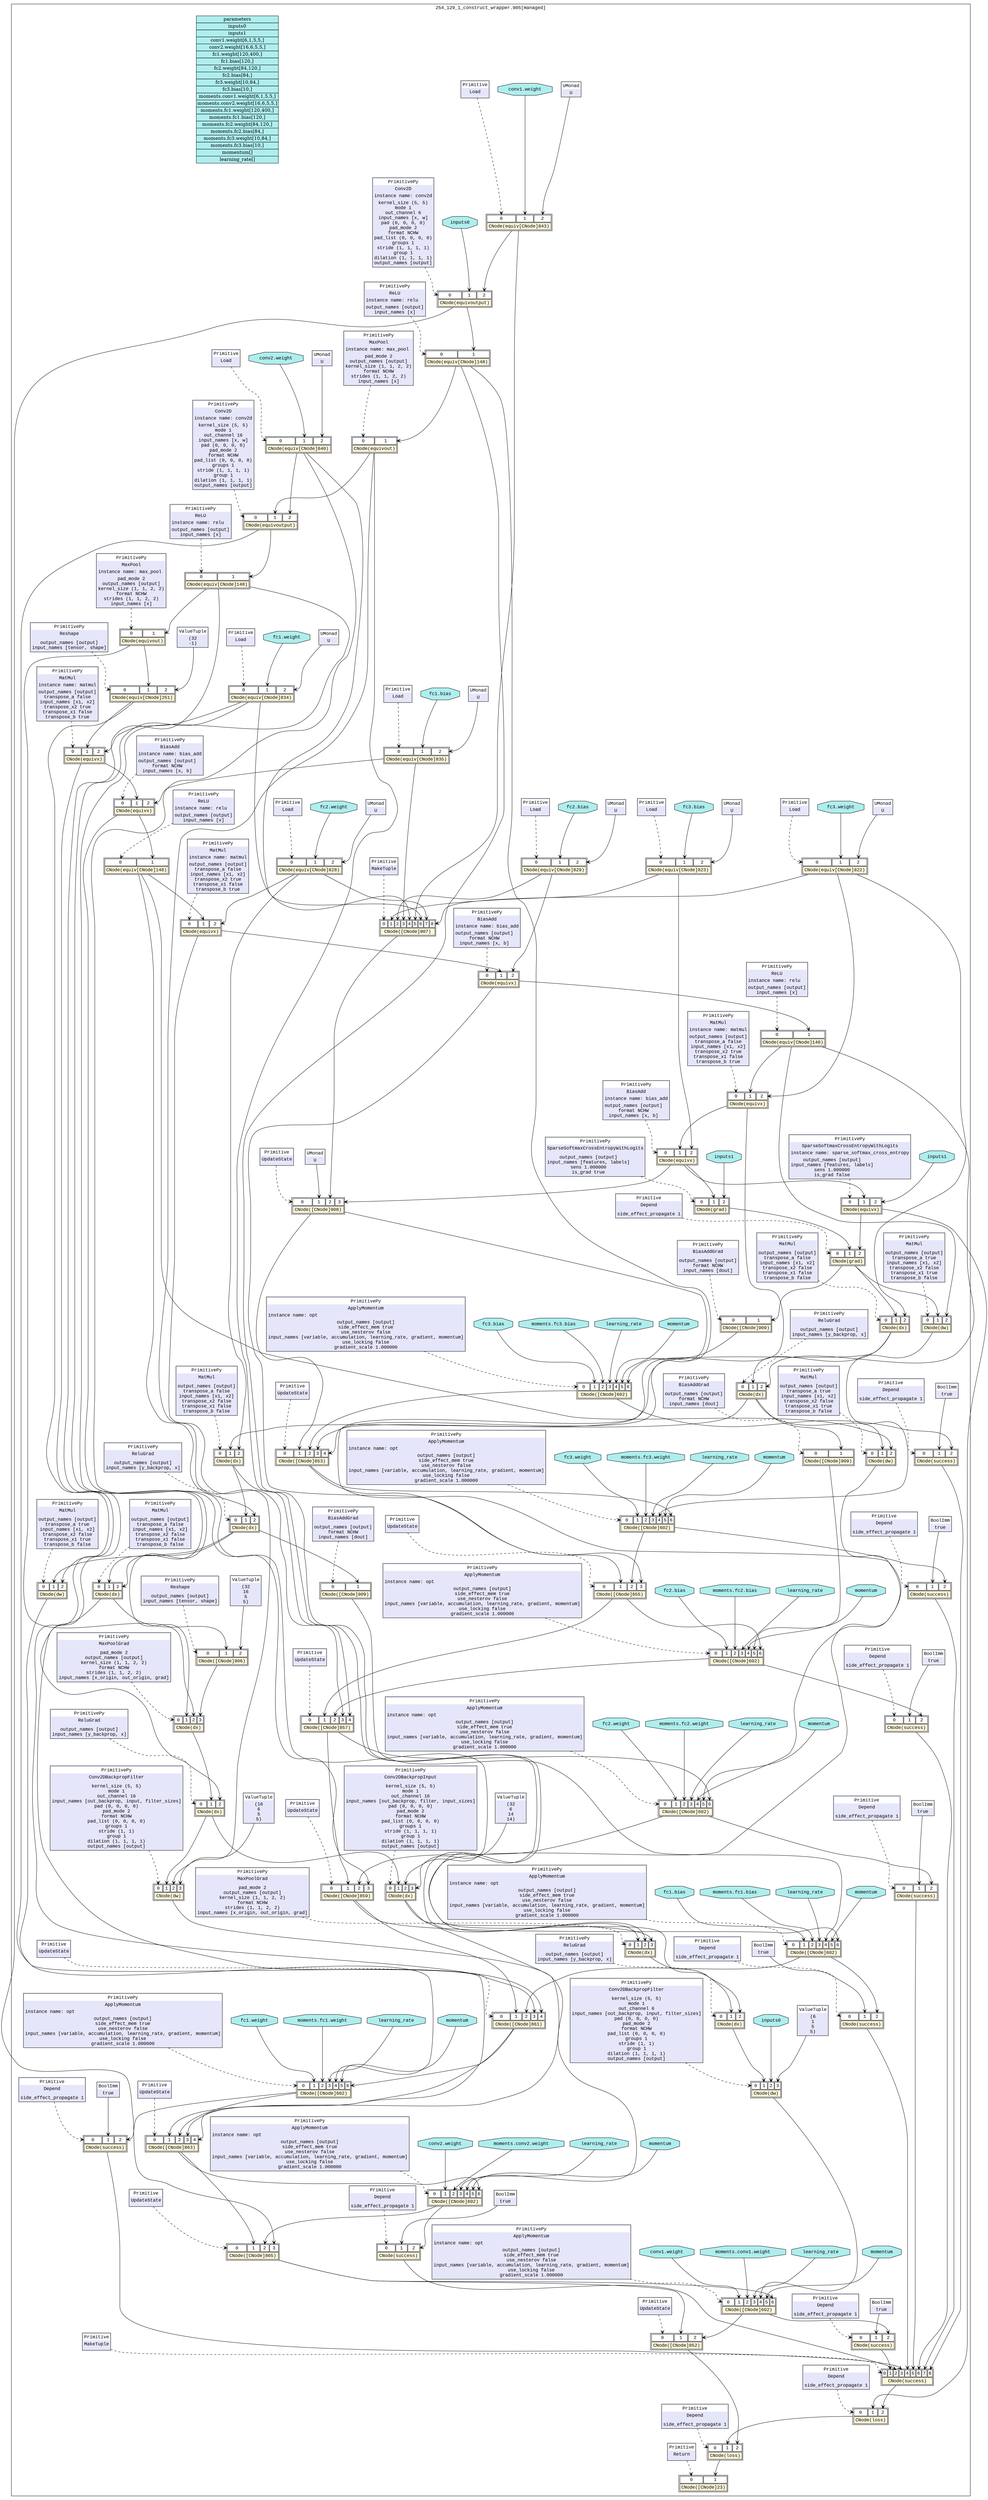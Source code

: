 digraph mindspore {
compound=true
subgraph cluster_0x15996e20620{
id=cluster_0x15996e20620
label="254_129_1_construct_wrapper.905[managed]"
fontname="Courier New"
node0x159970de9b0_0[fontname="Courier New",shape=plaintext,label=<<table port='core'>
<tr><td port='0'>0</td><td port='1'>1</td></tr>
<tr><td colspan='2' bgcolor='cornsilk'>CNode([CNode]23)</td></tr>
</table>>,]
node0x159970e1470_0[fontname="Courier New",shape=plaintext,label=<<table port='core'>
<tr><td port='0'>0</td><td port='1'>1</td><td port='2'>2</td></tr>
<tr><td colspan='3' bgcolor='cornsilk'>CNode(loss)</td></tr>
</table>>,]
node0x159970e29d0_0[fontname="Courier New",shape=plaintext,label=<<table port='core'>
<tr><td port='0'>0</td><td port='1'>1</td><td port='2'>2</td></tr>
<tr><td colspan='3' bgcolor='cornsilk'>CNode([CNode]852)</td></tr>
</table>>,]
node0x159970e2770_0[fontname="Courier New",shape=plaintext,label=<<table port='core'>
<tr><td port='0'>0</td><td port='1'>1</td><td port='2'>2</td><td port='3'>3</td><td port='4'>4</td><td port='5'>5</td><td port='6'>6</td></tr>
<tr><td colspan='7' bgcolor='cornsilk'>CNode([CNode]602)</td></tr>
</table>>,]
node0x159970dba30_0[fontname="Courier New",shape=plaintext,label=<<table port='core'>
<tr><td port='0'>0</td><td port='1'>1</td><td port='2'>2</td><td port='3'>3</td></tr>
<tr><td colspan='4' bgcolor='cornsilk'>CNode([CNode]865)</td></tr>
</table>>,]
node0x159970e6c50_0[fontname="Courier New",shape=plaintext,label=<<table port='core'>
<tr><td port='0'>0</td><td port='1'>1</td><td port='2'>2</td></tr>
<tr><td colspan='3' bgcolor='cornsilk'>CNode(equivoutput)</td></tr>
</table>>,]
node0x159970e3f30_0[fontname="Courier New",shape=plaintext,label=<<table port='core'>
<tr><td port='0'>0</td><td port='1'>1</td><td port='2'>2</td></tr>
<tr><td colspan='3' bgcolor='cornsilk'>CNode(equiv[CNode]843)</td></tr>
</table>>,]
node0x159970dcad0_0[fontname="Courier New",shape=plaintext,label=<<table port='core'>
<tr><td port='0'>0</td><td port='1'>1</td><td port='2'>2</td><td port='3'>3</td><td port='4'>4</td><td port='5'>5</td><td port='6'>6</td></tr>
<tr><td colspan='7' bgcolor='cornsilk'>CNode([CNode]602)</td></tr>
</table>>,]
node0x159970dc3b0_0[fontname="Courier New",shape=plaintext,label=<<table port='core'>
<tr><td port='0'>0</td><td port='1'>1</td><td port='2'>2</td><td port='3'>3</td><td port='4'>4</td></tr>
<tr><td colspan='5' bgcolor='cornsilk'>CNode([CNode]863)</td></tr>
</table>>,]
node0x159970e7110_0[fontname="Courier New",shape=plaintext,label=<<table port='core'>
<tr><td port='0'>0</td><td port='1'>1</td><td port='2'>2</td><td port='3'>3</td></tr>
<tr><td colspan='4' bgcolor='cornsilk'>CNode(dx)</td></tr>
</table>>,]
node0x159970e3cd0_0[fontname="Courier New",shape=plaintext,label=<<table port='core'>
<tr><td port='0'>0</td><td port='1'>1</td><td port='2'>2</td></tr>
<tr><td colspan='3' bgcolor='cornsilk'>CNode(equiv[CNode]840)</td></tr>
</table>>,]
node0x159970eb5f0_0[fontname="Courier New",shape=plaintext,label=<<table port='core'>
<tr><td port='0'>0</td><td port='1'>1</td><td port='2'>2</td></tr>
<tr><td colspan='3' bgcolor='cornsilk'>CNode(dx)</td></tr>
</table>>,]
node0x159970e9250_0[fontname="Courier New",shape=plaintext,label=<<table port='core'>
<tr><td port='0'>0</td><td port='1'>1</td></tr>
<tr><td colspan='2' bgcolor='cornsilk'>CNode(equiv[CNode]148)</td></tr>
</table>>,]
node0x159970eb130_0[fontname="Courier New",shape=plaintext,label=<<table port='core'>
<tr><td port='0'>0</td><td port='1'>1</td><td port='2'>2</td></tr>
<tr><td colspan='3' bgcolor='cornsilk'>CNode(equivoutput)</td></tr>
</table>>,]
node0x159970e9bd0_0[fontname="Courier New",shape=plaintext,label=<<table port='core'>
<tr><td port='0'>0</td><td port='1'>1</td></tr>
<tr><td colspan='2' bgcolor='cornsilk'>CNode(equivout)</td></tr>
</table>>,]
node0x159970e8d90_0[fontname="Courier New",shape=plaintext,label=<<table port='core'>
<tr><td port='0'>0</td><td port='1'>1</td></tr>
<tr><td colspan='2' bgcolor='cornsilk'>CNode(equiv[CNode]148)</td></tr>
</table>>,]
node0x159970e7f50_0[fontname="Courier New",shape=plaintext,label=<<table port='core'>
<tr><td port='0'>0</td><td port='1'>1</td><td port='2'>2</td><td port='3'>3</td></tr>
<tr><td colspan='4' bgcolor='cornsilk'>CNode(dx)</td></tr>
</table>>,]
node0x159970e8670_0[fontname="Courier New",shape=plaintext,label=<<table port='core'>
<tr><td port='0'>0</td><td port='1'>1</td><td port='2'>2</td></tr>
<tr><td colspan='3' bgcolor='cornsilk'>CNode([CNode]906)</td></tr>
</table>>,]
node0x159970e7a90_0[fontname="Courier New",shape=plaintext,label=<<table port='core'>
<tr><td port='0'>0</td><td port='1'>1</td><td port='2'>2</td></tr>
<tr><td colspan='3' bgcolor='cornsilk'>CNode(dx)</td></tr>
</table>>,]
node0x159970e3a70_0[fontname="Courier New",shape=plaintext,label=<<table port='core'>
<tr><td port='0'>0</td><td port='1'>1</td><td port='2'>2</td></tr>
<tr><td colspan='3' bgcolor='cornsilk'>CNode(equiv[CNode]834)</td></tr>
</table>>,]
node0x159970e7830_0[fontname="Courier New",shape=plaintext,label=<<table port='core'>
<tr><td port='0'>0</td><td port='1'>1</td><td port='2'>2</td></tr>
<tr><td colspan='3' bgcolor='cornsilk'>CNode(dx)</td></tr>
</table>>,]
node0x159970e8410_0[fontname="Courier New",shape=plaintext,label=<<table port='core'>
<tr><td port='0'>0</td><td port='1'>1</td></tr>
<tr><td colspan='2' bgcolor='cornsilk'>CNode(equiv[CNode]148)</td></tr>
</table>>,]
node0x159970e4190_0[fontname="Courier New",shape=plaintext,label=<<table port='core'>
<tr><td port='0'>0</td><td port='1'>1</td><td port='2'>2</td></tr>
<tr><td colspan='3' bgcolor='cornsilk'>CNode(equivx)</td></tr>
</table>>,]
node0x159970df0d0_0[fontname="Courier New",shape=plaintext,label=<<table port='core'>
<tr><td port='0'>0</td><td port='1'>1</td><td port='2'>2</td></tr>
<tr><td colspan='3' bgcolor='cornsilk'>CNode(equiv[CNode]835)</td></tr>
</table>>,]
node0x159970eaed0_0[fontname="Courier New",shape=plaintext,label=<<table port='core'>
<tr><td port='0'>0</td><td port='1'>1</td><td port='2'>2</td></tr>
<tr><td colspan='3' bgcolor='cornsilk'>CNode(equivx)</td></tr>
</table>>,]
node0x159970e7370_0[fontname="Courier New",shape=plaintext,label=<<table port='core'>
<tr><td port='0'>0</td><td port='1'>1</td><td port='2'>2</td></tr>
<tr><td colspan='3' bgcolor='cornsilk'>CNode(equiv[CNode]251)</td></tr>
</table>>,]
node0x159970e5bb0_0[fontname="Courier New",shape=plaintext,label=<<table port='core'>
<tr><td port='0'>0</td><td port='1'>1</td></tr>
<tr><td colspan='2' bgcolor='cornsilk'>CNode(equivout)</td></tr>
</table>>,]
node0x159970e6eb0_0[fontname="Courier New",shape=plaintext,label=<<table port='core'>
<tr><td port='0'>0</td><td port='1'>1</td><td port='2'>2</td></tr>
<tr><td colspan='3' bgcolor='cornsilk'>CNode(dx)</td></tr>
</table>>,]
node0x159970db7d0_0[fontname="Courier New",shape=plaintext,label=<<table port='core'>
<tr><td port='0'>0</td><td port='1'>1</td><td port='2'>2</td></tr>
<tr><td colspan='3' bgcolor='cornsilk'>CNode(equiv[CNode]828)</td></tr>
</table>>,]
node0x159970e94b0_0[fontname="Courier New",shape=plaintext,label=<<table port='core'>
<tr><td port='0'>0</td><td port='1'>1</td><td port='2'>2</td></tr>
<tr><td colspan='3' bgcolor='cornsilk'>CNode(dx)</td></tr>
</table>>,]
node0x159970ea7b0_0[fontname="Courier New",shape=plaintext,label=<<table port='core'>
<tr><td port='0'>0</td><td port='1'>1</td></tr>
<tr><td colspan='2' bgcolor='cornsilk'>CNode(equiv[CNode]148)</td></tr>
</table>>,]
node0x159970e9710_0[fontname="Courier New",shape=plaintext,label=<<table port='core'>
<tr><td port='0'>0</td><td port='1'>1</td><td port='2'>2</td></tr>
<tr><td colspan='3' bgcolor='cornsilk'>CNode(equivx)</td></tr>
</table>>,]
node0x159970e1930_0[fontname="Courier New",shape=plaintext,label=<<table port='core'>
<tr><td port='0'>0</td><td port='1'>1</td><td port='2'>2</td></tr>
<tr><td colspan='3' bgcolor='cornsilk'>CNode(equiv[CNode]829)</td></tr>
</table>>,]
node0x159970e9970_0[fontname="Courier New",shape=plaintext,label=<<table port='core'>
<tr><td port='0'>0</td><td port='1'>1</td><td port='2'>2</td></tr>
<tr><td colspan='3' bgcolor='cornsilk'>CNode(equivx)</td></tr>
</table>>,]
node0x159970e7cf0_0[fontname="Courier New",shape=plaintext,label=<<table port='core'>
<tr><td port='0'>0</td><td port='1'>1</td><td port='2'>2</td></tr>
<tr><td colspan='3' bgcolor='cornsilk'>CNode(dx)</td></tr>
</table>>,]
node0x159970dd6b0_0[fontname="Courier New",shape=plaintext,label=<<table port='core'>
<tr><td port='0'>0</td><td port='1'>1</td><td port='2'>2</td></tr>
<tr><td colspan='3' bgcolor='cornsilk'>CNode(equiv[CNode]822)</td></tr>
</table>>,]
node0x159970ebab0_0[fontname="Courier New",shape=plaintext,label=<<table port='core'>
<tr><td port='0'>0</td><td port='1'>1</td><td port='2'>2</td></tr>
<tr><td colspan='3' bgcolor='cornsilk'>CNode(grad)</td></tr>
</table>>,]
node0x159970e16d0_0[fontname="Courier New",shape=plaintext,label=<<table port='core'>
<tr><td port='0'>0</td><td port='1'>1</td><td port='2'>2</td></tr>
<tr><td colspan='3' bgcolor='cornsilk'>CNode(equivx)</td></tr>
</table>>,]
node0x159970e43f0_0[fontname="Courier New",shape=plaintext,label=<<table port='core'>
<tr><td port='0'>0</td><td port='1'>1</td><td port='2'>2</td></tr>
<tr><td colspan='3' bgcolor='cornsilk'>CNode(equivx)</td></tr>
</table>>,]
node0x159970e1b90_0[fontname="Courier New",shape=plaintext,label=<<table port='core'>
<tr><td port='0'>0</td><td port='1'>1</td><td port='2'>2</td></tr>
<tr><td colspan='3' bgcolor='cornsilk'>CNode(equiv[CNode]823)</td></tr>
</table>>,]
node0x159970e4650_0[fontname="Courier New",shape=plaintext,label=<<table port='core'>
<tr><td port='0'>0</td><td port='1'>1</td><td port='2'>2</td></tr>
<tr><td colspan='3' bgcolor='cornsilk'>CNode(equivx)</td></tr>
</table>>,]
node0x159970e8b30_0[fontname="Courier New",shape=plaintext,label=<<table port='core'>
<tr><td port='0'>0</td><td port='1'>1</td><td port='2'>2</td></tr>
<tr><td colspan='3' bgcolor='cornsilk'>CNode(grad)</td></tr>
</table>>,]
node0x159970e1df0_0[fontname="Courier New",shape=plaintext,label=<<table port='core'>
<tr><td port='0'>0</td><td port='1'>1</td><td port='2'>2</td><td port='3'>3</td><td port='4'>4</td><td port='5'>5</td><td port='6'>6</td></tr>
<tr><td colspan='7' bgcolor='cornsilk'>CNode([CNode]602)</td></tr>
</table>>,]
node0x159970e03d0_0[fontname="Courier New",shape=plaintext,label=<<table port='core'>
<tr><td port='0'>0</td><td port='1'>1</td><td port='2'>2</td><td port='3'>3</td><td port='4'>4</td></tr>
<tr><td colspan='5' bgcolor='cornsilk'>CNode([CNode]861)</td></tr>
</table>>,]
node0x159970e2c30_0[fontname="Courier New",shape=plaintext,label=<<table port='core'>
<tr><td port='0'>0</td><td port='1'>1</td><td port='2'>2</td><td port='3'>3</td><td port='4'>4</td><td port='5'>5</td><td port='6'>6</td></tr>
<tr><td colspan='7' bgcolor='cornsilk'>CNode([CNode]602)</td></tr>
</table>>,]
node0x159970de4f0_0[fontname="Courier New",shape=plaintext,label=<<table port='core'>
<tr><td port='0'>0</td><td port='1'>1</td><td port='2'>2</td><td port='3'>3</td></tr>
<tr><td colspan='4' bgcolor='cornsilk'>CNode([CNode]859)</td></tr>
</table>>,]
node0x159970dcf90_0[fontname="Courier New",shape=plaintext,label=<<table port='core'>
<tr><td port='0'>0</td><td port='1'>1</td><td port='2'>2</td><td port='3'>3</td><td port='4'>4</td><td port='5'>5</td><td port='6'>6</td></tr>
<tr><td colspan='7' bgcolor='cornsilk'>CNode([CNode]602)</td></tr>
</table>>,]
node0x159970e0630_0[fontname="Courier New",shape=plaintext,label=<<table port='core'>
<tr><td port='0'>0</td><td port='1'>1</td><td port='2'>2</td><td port='3'>3</td><td port='4'>4</td></tr>
<tr><td colspan='5' bgcolor='cornsilk'>CNode([CNode]857)</td></tr>
</table>>,]
node0x159970de290_0[fontname="Courier New",shape=plaintext,label=<<table port='core'>
<tr><td port='0'>0</td><td port='1'>1</td><td port='2'>2</td><td port='3'>3</td><td port='4'>4</td><td port='5'>5</td><td port='6'>6</td></tr>
<tr><td colspan='7' bgcolor='cornsilk'>CNode([CNode]602)</td></tr>
</table>>,]
node0x159970dec10_0[fontname="Courier New",shape=plaintext,label=<<table port='core'>
<tr><td port='0'>0</td><td port='1'>1</td><td port='2'>2</td><td port='3'>3</td></tr>
<tr><td colspan='4' bgcolor='cornsilk'>CNode([CNode]855)</td></tr>
</table>>,]
node0x159970e0af0_0[fontname="Courier New",shape=plaintext,label=<<table port='core'>
<tr><td port='0'>0</td><td port='1'>1</td><td port='2'>2</td><td port='3'>3</td><td port='4'>4</td><td port='5'>5</td><td port='6'>6</td></tr>
<tr><td colspan='7' bgcolor='cornsilk'>CNode([CNode]602)</td></tr>
</table>>,]
node0x159970dbef0_0[fontname="Courier New",shape=plaintext,label=<<table port='core'>
<tr><td port='0'>0</td><td port='1'>1</td><td port='2'>2</td><td port='3'>3</td><td port='4'>4</td></tr>
<tr><td colspan='5' bgcolor='cornsilk'>CNode([CNode]853)</td></tr>
</table>>,]
node0x159970db0b0_0[fontname="Courier New",shape=plaintext,label=<<table port='core'>
<tr><td port='0'>0</td><td port='1'>1</td><td port='2'>2</td><td port='3'>3</td><td port='4'>4</td><td port='5'>5</td><td port='6'>6</td></tr>
<tr><td colspan='7' bgcolor='cornsilk'>CNode([CNode]602)</td></tr>
</table>>,]
node0x159970e4b10_0[fontname="Courier New",shape=plaintext,label=<<table port='core'>
<tr><td port='0'>0</td><td port='1'>1</td><td port='2'>2</td><td port='3'>3</td></tr>
<tr><td colspan='4' bgcolor='cornsilk'>CNode([CNode]908)</td></tr>
</table>>,]
node0x159970e4d70_0[fontname="Courier New",shape=plaintext,label=<<table port='core'>
<tr><td port='0'>0</td><td port='1'>1</td><td port='2'>2</td><td port='3'>3</td><td port='4'>4</td><td port='5'>5</td><td port='6'>6</td><td port='7'>7</td><td port='8'>8</td></tr>
<tr><td colspan='9' bgcolor='cornsilk'>CNode([CNode]907)</td></tr>
</table>>,]
node0x159970db570_0[fontname="Courier New",shape=plaintext,label=<<table port='core'>
<tr><td port='0'>0</td><td port='1'>1</td></tr>
<tr><td colspan='2' bgcolor='cornsilk'>CNode([CNode]909)</td></tr>
</table>>,]
node0x159970ebf70_0[fontname="Courier New",shape=plaintext,label=<<table port='core'>
<tr><td port='0'>0</td><td port='1'>1</td><td port='2'>2</td></tr>
<tr><td colspan='3' bgcolor='cornsilk'>CNode(dw)</td></tr>
</table>>,]
node0x159970dfa50_0[fontname="Courier New",shape=plaintext,label=<<table port='core'>
<tr><td port='0'>0</td><td port='1'>1</td></tr>
<tr><td colspan='2' bgcolor='cornsilk'>CNode([CNode]909)</td></tr>
</table>>,]
node0x159970e6530_0[fontname="Courier New",shape=plaintext,label=<<table port='core'>
<tr><td port='0'>0</td><td port='1'>1</td><td port='2'>2</td></tr>
<tr><td colspan='3' bgcolor='cornsilk'>CNode(dw)</td></tr>
</table>>,]
node0x159970db310_0[fontname="Courier New",shape=plaintext,label=<<table port='core'>
<tr><td port='0'>0</td><td port='1'>1</td></tr>
<tr><td colspan='2' bgcolor='cornsilk'>CNode([CNode]909)</td></tr>
</table>>,]
node0x159970eb850_0[fontname="Courier New",shape=plaintext,label=<<table port='core'>
<tr><td port='0'>0</td><td port='1'>1</td><td port='2'>2</td></tr>
<tr><td colspan='3' bgcolor='cornsilk'>CNode(dw)</td></tr>
</table>>,]
node0x159970eaa10_0[fontname="Courier New",shape=plaintext,label=<<table port='core'>
<tr><td port='0'>0</td><td port='1'>1</td><td port='2'>2</td><td port='3'>3</td></tr>
<tr><td colspan='4' bgcolor='cornsilk'>CNode(dw)</td></tr>
</table>>,]
node0x159970ec1d0_0[fontname="Courier New",shape=plaintext,label=<<table port='core'>
<tr><td port='0'>0</td><td port='1'>1</td><td port='2'>2</td><td port='3'>3</td></tr>
<tr><td colspan='4' bgcolor='cornsilk'>CNode(dw)</td></tr>
</table>>,]
node0x159970ea090_0[fontname="Courier New",shape=plaintext,label=<<table port='core'>
<tr><td port='0'>0</td><td port='1'>1</td><td port='2'>2</td></tr>
<tr><td colspan='3' bgcolor='cornsilk'>CNode(dx)</td></tr>
</table>>,]
node0x159970eb390_0[fontname="Courier New",shape=plaintext,label=<<table port='core'>
<tr><td port='0'>0</td><td port='1'>1</td><td port='2'>2</td><td port='3'>3</td></tr>
<tr><td colspan='4' bgcolor='cornsilk'>CNode(dx)</td></tr>
</table>>,]
node0x159970dd1f0_0[fontname="Courier New",shape=plaintext,label=<<table port='core'>
<tr><td port='0'>0</td><td port='1'>1</td><td port='2'>2</td></tr>
<tr><td colspan='3' bgcolor='cornsilk'>CNode(loss)</td></tr>
</table>>,]
node0x159970dc610_0[fontname="Courier New",shape=plaintext,label=<<table port='core'>
<tr><td port='0'>0</td><td port='1'>1</td><td port='2'>2</td><td port='3'>3</td><td port='4'>4</td><td port='5'>5</td><td port='6'>6</td><td port='7'>7</td><td port='8'>8</td></tr>
<tr><td colspan='9' bgcolor='cornsilk'>CNode(success)</td></tr>
</table>>,]
node0x159970dcd30_0[fontname="Courier New",shape=plaintext,label=<<table port='core'>
<tr><td port='0'>0</td><td port='1'>1</td><td port='2'>2</td></tr>
<tr><td colspan='3' bgcolor='cornsilk'>CNode(success)</td></tr>
</table>>,]
node0x159970e0d50_0[fontname="Courier New",shape=plaintext,label=<<table port='core'>
<tr><td port='0'>0</td><td port='1'>1</td><td port='2'>2</td></tr>
<tr><td colspan='3' bgcolor='cornsilk'>CNode(success)</td></tr>
</table>>,]
node0x159970dd450_0[fontname="Courier New",shape=plaintext,label=<<table port='core'>
<tr><td port='0'>0</td><td port='1'>1</td><td port='2'>2</td></tr>
<tr><td colspan='3' bgcolor='cornsilk'>CNode(success)</td></tr>
</table>>,]
node0x159970de750_0[fontname="Courier New",shape=plaintext,label=<<table port='core'>
<tr><td port='0'>0</td><td port='1'>1</td><td port='2'>2</td></tr>
<tr><td colspan='3' bgcolor='cornsilk'>CNode(success)</td></tr>
</table>>,]
node0x159970df7f0_0[fontname="Courier New",shape=plaintext,label=<<table port='core'>
<tr><td port='0'>0</td><td port='1'>1</td><td port='2'>2</td></tr>
<tr><td colspan='3' bgcolor='cornsilk'>CNode(success)</td></tr>
</table>>,]
node0x159970dee70_0[fontname="Courier New",shape=plaintext,label=<<table port='core'>
<tr><td port='0'>0</td><td port='1'>1</td><td port='2'>2</td></tr>
<tr><td colspan='3' bgcolor='cornsilk'>CNode(success)</td></tr>
</table>>,]
node0x159970e0fb0_0[fontname="Courier New",shape=plaintext,label=<<table port='core'>
<tr><td port='0'>0</td><td port='1'>1</td><td port='2'>2</td></tr>
<tr><td colspan='3' bgcolor='cornsilk'>CNode(success)</td></tr>
</table>>,]
node0x159970e30f0_0[fontname="Courier New",shape=plaintext,label=<<table port='core'>
<tr><td port='0'>0</td><td port='1'>1</td><td port='2'>2</td></tr>
<tr><td colspan='3' bgcolor='cornsilk'>CNode(success)</td></tr>
</table>>,]
node0x1599700f310_0[fontname="Courier New",shape=plaintext,label=<<table port='core' cellborder='0' cellspacing='2' bgcolor='lavender'><tr><td bgcolor='white'>Primitive</td></tr><tr><td>Return</td></tr><tr><td align='left'></td></tr></table>>,]
node0x1599700d930_1[fontname="Courier New",shape=plaintext,label=<<table port='core' cellborder='0' cellspacing='2' bgcolor='lavender'><tr><td bgcolor='white'>Primitive</td></tr><tr><td>Depend</td></tr><tr><td align='left'></td></tr><tr><td align='left'>side_effect_propagate 1</td></tr></table>>,]
node0x15997010f30_2[fontname="Courier New",shape=plaintext,label=<<table port='core' cellborder='0' cellspacing='2' bgcolor='lavender'><tr><td bgcolor='white'>Primitive</td></tr><tr><td>UpdateState</td></tr><tr><td align='left'></td></tr></table>>,]
node0x1599700fd30_3[fontname="Courier New",shape=plaintext,label=<<table port='core' cellborder='0' cellspacing='2' bgcolor='lavender'><tr><td bgcolor='white'>PrimitivePy</td></tr><tr><td>ApplyMomentum</td></tr><tr><td align='left'>instance name: opt<br/></td></tr><tr><td align='left'>output_names [output]<br/>side_effect_mem true<br/>use_nesterov false<br/>input_names [variable, accumulation, learning_rate, gradient, momentum]<br/>use_locking false<br/>gradient_scale 1.000000</td></tr></table>>,]
node0x15996ebe290_4[fontname="Courier New",shape=octagon,label="conv1.weight",style=filled,fillcolor=paleturquoise,]
node0x15996ebca30_5[fontname="Courier New",shape=octagon,label="moments.conv1.weight",style=filled,fillcolor=paleturquoise,]
node0x15996ec4270_6[fontname="Courier New",shape=octagon,label="learning_rate",style=filled,fillcolor=paleturquoise,]
node0x15996ec6150_7[fontname="Courier New",shape=octagon,label="momentum",style=filled,fillcolor=paleturquoise,]
node0x15997010f30_8[fontname="Courier New",shape=plaintext,label=<<table port='core' cellborder='0' cellspacing='2' bgcolor='lavender'><tr><td bgcolor='white'>Primitive</td></tr><tr><td>UpdateState</td></tr><tr><td align='left'></td></tr></table>>,]
node0x159970137b0_9[fontname="Courier New",shape=plaintext,label=<<table port='core' cellborder='0' cellspacing='2' bgcolor='lavender'><tr><td bgcolor='white'>PrimitivePy</td></tr><tr><td>Conv2D</td></tr><tr><td align='left'>instance name: conv2d<br/></td></tr><tr><td align='left'>kernel_size (5, 5)<br/>mode 1<br/>out_channel 6<br/>input_names [x, w]<br/>pad (0, 0, 0, 0)<br/>pad_mode 2<br/>format NCHW<br/>pad_list (0, 0, 0, 0)<br/>groups 1<br/>stride (1, 1, 1, 1)<br/>group 1<br/>dilation (1, 1, 1, 1)<br/>output_names [output]</td></tr></table>>,]
node0x15996ec11b0_10[fontname="Courier New",shape=octagon,label="inputs0",style=filled,fillcolor=paleturquoise,]
node0x1599700e6b0_11[fontname="Courier New",shape=plaintext,label=<<table port='core' cellborder='0' cellspacing='2' bgcolor='lavender'><tr><td bgcolor='white'>Primitive</td></tr><tr><td>Load</td></tr><tr><td align='left'></td></tr></table>>,]
node0x15996ebe290_12[fontname="Courier New",shape=octagon,label="conv1.weight",style=filled,fillcolor=paleturquoise,]
node0x1599697d960_13[fontname="Courier New",shape=plaintext,label=<<table port='core' cellborder='0' cellspacing='2' bgcolor='lavender'><tr><td bgcolor='white'>UMonad</td></tr><tr><td>U</td></tr></table>>,]
node0x1599700fd30_14[fontname="Courier New",shape=plaintext,label=<<table port='core' cellborder='0' cellspacing='2' bgcolor='lavender'><tr><td bgcolor='white'>PrimitivePy</td></tr><tr><td>ApplyMomentum</td></tr><tr><td align='left'>instance name: opt<br/></td></tr><tr><td align='left'>output_names [output]<br/>side_effect_mem true<br/>use_nesterov false<br/>input_names [variable, accumulation, learning_rate, gradient, momentum]<br/>use_locking false<br/>gradient_scale 1.000000</td></tr></table>>,]
node0x15996ec26d0_15[fontname="Courier New",shape=octagon,label="conv2.weight",style=filled,fillcolor=paleturquoise,]
node0x15996ec8030_16[fontname="Courier New",shape=octagon,label="moments.conv2.weight",style=filled,fillcolor=paleturquoise,]
node0x15996ec4270_17[fontname="Courier New",shape=octagon,label="learning_rate",style=filled,fillcolor=paleturquoise,]
node0x15996ec6150_18[fontname="Courier New",shape=octagon,label="momentum",style=filled,fillcolor=paleturquoise,]
node0x15997010f30_19[fontname="Courier New",shape=plaintext,label=<<table port='core' cellborder='0' cellspacing='2' bgcolor='lavender'><tr><td bgcolor='white'>Primitive</td></tr><tr><td>UpdateState</td></tr><tr><td align='left'></td></tr></table>>,]
node0x159970141d0_20[fontname="Courier New",shape=plaintext,label=<<table port='core' cellborder='0' cellspacing='2' bgcolor='lavender'><tr><td bgcolor='white'>PrimitivePy</td></tr><tr><td>Conv2DBackpropInput</td></tr><tr><td align='left'></td></tr><tr><td align='left'>kernel_size (5, 5)<br/>mode 1<br/>out_channel 16<br/>input_names [out_backprop, filter, input_sizes]<br/>pad (0, 0, 0, 0)<br/>pad_mode 2<br/>format NCHW<br/>pad_list (0, 0, 0, 0)<br/>groups 1<br/>stride (1, 1, 1, 1)<br/>group 1<br/>dilation (1, 1, 1, 1)<br/>output_names [output]</td></tr></table>>,]
node0x159970115f0_21[fontname="Courier New",shape=plaintext,label=<<table port='core' cellborder='0' cellspacing='2' bgcolor='lavender'><tr><td bgcolor='white'>ValueTuple</td></tr><tr><td>(32<br/>6<br/>14<br/>14)</td></tr></table>>,]
node0x1599700e6b0_22[fontname="Courier New",shape=plaintext,label=<<table port='core' cellborder='0' cellspacing='2' bgcolor='lavender'><tr><td bgcolor='white'>Primitive</td></tr><tr><td>Load</td></tr><tr><td align='left'></td></tr></table>>,]
node0x15996ec26d0_23[fontname="Courier New",shape=octagon,label="conv2.weight",style=filled,fillcolor=paleturquoise,]
node0x1599697d960_24[fontname="Courier New",shape=plaintext,label=<<table port='core' cellborder='0' cellspacing='2' bgcolor='lavender'><tr><td bgcolor='white'>UMonad</td></tr><tr><td>U</td></tr></table>>,]
node0x15997011950_25[fontname="Courier New",shape=plaintext,label=<<table port='core' cellborder='0' cellspacing='2' bgcolor='lavender'><tr><td bgcolor='white'>PrimitivePy</td></tr><tr><td>ReluGrad</td></tr><tr><td align='left'></td></tr><tr><td align='left'>output_names [output]<br/>input_names [y_backprop, x]</td></tr></table>>,]
node0x1599700f430_26[fontname="Courier New",shape=plaintext,label=<<table port='core' cellborder='0' cellspacing='2' bgcolor='lavender'><tr><td bgcolor='white'>PrimitivePy</td></tr><tr><td>ReLU</td></tr><tr><td align='left'>instance name: relu<br/></td></tr><tr><td align='left'>output_names [output]<br/>input_names [x]</td></tr></table>>,]
node0x15997012370_27[fontname="Courier New",shape=plaintext,label=<<table port='core' cellborder='0' cellspacing='2' bgcolor='lavender'><tr><td bgcolor='white'>PrimitivePy</td></tr><tr><td>Conv2D</td></tr><tr><td align='left'>instance name: conv2d<br/></td></tr><tr><td align='left'>kernel_size (5, 5)<br/>mode 1<br/>out_channel 16<br/>input_names [x, w]<br/>pad (0, 0, 0, 0)<br/>pad_mode 2<br/>format NCHW<br/>pad_list (0, 0, 0, 0)<br/>groups 1<br/>stride (1, 1, 1, 1)<br/>group 1<br/>dilation (1, 1, 1, 1)<br/>output_names [output]</td></tr></table>>,]
node0x15997010ab0_28[fontname="Courier New",shape=plaintext,label=<<table port='core' cellborder='0' cellspacing='2' bgcolor='lavender'><tr><td bgcolor='white'>PrimitivePy</td></tr><tr><td>MaxPool</td></tr><tr><td align='left'>instance name: max_pool<br/></td></tr><tr><td align='left'>pad_mode 2<br/>output_names [output]<br/>kernel_size (1, 1, 2, 2)<br/>format NCHW<br/>strides (1, 1, 2, 2)<br/>input_names [x]</td></tr></table>>,]
node0x1599700f430_29[fontname="Courier New",shape=plaintext,label=<<table port='core' cellborder='0' cellspacing='2' bgcolor='lavender'><tr><td bgcolor='white'>PrimitivePy</td></tr><tr><td>ReLU</td></tr><tr><td align='left'>instance name: relu<br/></td></tr><tr><td align='left'>output_names [output]<br/>input_names [x]</td></tr></table>>,]
node0x15997011dd0_30[fontname="Courier New",shape=plaintext,label=<<table port='core' cellborder='0' cellspacing='2' bgcolor='lavender'><tr><td bgcolor='white'>PrimitivePy</td></tr><tr><td>MaxPoolGrad</td></tr><tr><td align='left'></td></tr><tr><td align='left'>pad_mode 2<br/>output_names [output]<br/>kernel_size (1, 1, 2, 2)<br/>format NCHW<br/>strides (1, 1, 2, 2)<br/>input_names [x_origin, out_origin, grad]</td></tr></table>>,]
node0x15997010990_31[fontname="Courier New",shape=plaintext,label=<<table port='core' cellborder='0' cellspacing='2' bgcolor='lavender'><tr><td bgcolor='white'>PrimitivePy</td></tr><tr><td>Reshape</td></tr><tr><td align='left'></td></tr><tr><td align='left'>output_names [output]<br/>input_names [tensor, shape]</td></tr></table>>,]
node0x15997013b10_32[fontname="Courier New",shape=plaintext,label=<<table port='core' cellborder='0' cellspacing='2' bgcolor='lavender'><tr><td bgcolor='white'>ValueTuple</td></tr><tr><td>(32<br/>16<br/>5<br/>5)</td></tr></table>>,]
node0x159970153d0_33[fontname="Courier New",shape=plaintext,label=<<table port='core' cellborder='0' cellspacing='2' bgcolor='lavender'><tr><td bgcolor='white'>PrimitivePy</td></tr><tr><td>MatMul</td></tr><tr><td align='left'></td></tr><tr><td align='left'>output_names [output]<br/>transpose_a false<br/>input_names [x1, x2]<br/>transpose_x2 false<br/>transpose_x1 false<br/>transpose_b false</td></tr></table>>,]
node0x1599700e6b0_34[fontname="Courier New",shape=plaintext,label=<<table port='core' cellborder='0' cellspacing='2' bgcolor='lavender'><tr><td bgcolor='white'>Primitive</td></tr><tr><td>Load</td></tr><tr><td align='left'></td></tr></table>>,]
node0x15996ec2bb0_35[fontname="Courier New",shape=octagon,label="fc1.weight",style=filled,fillcolor=paleturquoise,]
node0x1599697d960_36[fontname="Courier New",shape=plaintext,label=<<table port='core' cellborder='0' cellspacing='2' bgcolor='lavender'><tr><td bgcolor='white'>UMonad</td></tr><tr><td>U</td></tr></table>>,]
node0x15997011950_37[fontname="Courier New",shape=plaintext,label=<<table port='core' cellborder='0' cellspacing='2' bgcolor='lavender'><tr><td bgcolor='white'>PrimitivePy</td></tr><tr><td>ReluGrad</td></tr><tr><td align='left'></td></tr><tr><td align='left'>output_names [output]<br/>input_names [y_backprop, x]</td></tr></table>>,]
node0x1599700f430_38[fontname="Courier New",shape=plaintext,label=<<table port='core' cellborder='0' cellspacing='2' bgcolor='lavender'><tr><td bgcolor='white'>PrimitivePy</td></tr><tr><td>ReLU</td></tr><tr><td align='left'>instance name: relu<br/></td></tr><tr><td align='left'>output_names [output]<br/>input_names [x]</td></tr></table>>,]
node0x1599700dc90_39[fontname="Courier New",shape=plaintext,label=<<table port='core' cellborder='0' cellspacing='2' bgcolor='lavender'><tr><td bgcolor='white'>PrimitivePy</td></tr><tr><td>BiasAdd</td></tr><tr><td align='left'>instance name: bias_add<br/></td></tr><tr><td align='left'>output_names [output]<br/>format NCHW<br/>input_names [x, b]</td></tr></table>>,]
node0x1599700e6b0_40[fontname="Courier New",shape=plaintext,label=<<table port='core' cellborder='0' cellspacing='2' bgcolor='lavender'><tr><td bgcolor='white'>Primitive</td></tr><tr><td>Load</td></tr><tr><td align='left'></td></tr></table>>,]
node0x15996ec2d50_41[fontname="Courier New",shape=octagon,label="fc1.bias",style=filled,fillcolor=paleturquoise,]
node0x1599697d960_42[fontname="Courier New",shape=plaintext,label=<<table port='core' cellborder='0' cellspacing='2' bgcolor='lavender'><tr><td bgcolor='white'>UMonad</td></tr><tr><td>U</td></tr></table>>,]
node0x1599700f0d0_43[fontname="Courier New",shape=plaintext,label=<<table port='core' cellborder='0' cellspacing='2' bgcolor='lavender'><tr><td bgcolor='white'>PrimitivePy</td></tr><tr><td>MatMul</td></tr><tr><td align='left'>instance name: matmul<br/></td></tr><tr><td align='left'>output_names [output]<br/>transpose_a false<br/>input_names [x1, x2]<br/>transpose_x2 true<br/>transpose_x1 false<br/>transpose_b true</td></tr></table>>,]
node0x15997010990_44[fontname="Courier New",shape=plaintext,label=<<table port='core' cellborder='0' cellspacing='2' bgcolor='lavender'><tr><td bgcolor='white'>PrimitivePy</td></tr><tr><td>Reshape</td></tr><tr><td align='left'></td></tr><tr><td align='left'>output_names [output]<br/>input_names [tensor, shape]</td></tr></table>>,]
node0x1599700ff70_45[fontname="Courier New",shape=plaintext,label=<<table port='core' cellborder='0' cellspacing='2' bgcolor='lavender'><tr><td bgcolor='white'>ValueTuple</td></tr><tr><td>(32<br/>-1)</td></tr></table>>,]
node0x15997010ab0_46[fontname="Courier New",shape=plaintext,label=<<table port='core' cellborder='0' cellspacing='2' bgcolor='lavender'><tr><td bgcolor='white'>PrimitivePy</td></tr><tr><td>MaxPool</td></tr><tr><td align='left'>instance name: max_pool<br/></td></tr><tr><td align='left'>pad_mode 2<br/>output_names [output]<br/>kernel_size (1, 1, 2, 2)<br/>format NCHW<br/>strides (1, 1, 2, 2)<br/>input_names [x]</td></tr></table>>,]
node0x159970153d0_47[fontname="Courier New",shape=plaintext,label=<<table port='core' cellborder='0' cellspacing='2' bgcolor='lavender'><tr><td bgcolor='white'>PrimitivePy</td></tr><tr><td>MatMul</td></tr><tr><td align='left'></td></tr><tr><td align='left'>output_names [output]<br/>transpose_a false<br/>input_names [x1, x2]<br/>transpose_x2 false<br/>transpose_x1 false<br/>transpose_b false</td></tr></table>>,]
node0x1599700e6b0_48[fontname="Courier New",shape=plaintext,label=<<table port='core' cellborder='0' cellspacing='2' bgcolor='lavender'><tr><td bgcolor='white'>Primitive</td></tr><tr><td>Load</td></tr><tr><td align='left'></td></tr></table>>,]
node0x15996ebedf0_49[fontname="Courier New",shape=octagon,label="fc2.weight",style=filled,fillcolor=paleturquoise,]
node0x1599697d960_50[fontname="Courier New",shape=plaintext,label=<<table port='core' cellborder='0' cellspacing='2' bgcolor='lavender'><tr><td bgcolor='white'>UMonad</td></tr><tr><td>U</td></tr></table>>,]
node0x15997011950_51[fontname="Courier New",shape=plaintext,label=<<table port='core' cellborder='0' cellspacing='2' bgcolor='lavender'><tr><td bgcolor='white'>PrimitivePy</td></tr><tr><td>ReluGrad</td></tr><tr><td align='left'></td></tr><tr><td align='left'>output_names [output]<br/>input_names [y_backprop, x]</td></tr></table>>,]
node0x1599700f430_52[fontname="Courier New",shape=plaintext,label=<<table port='core' cellborder='0' cellspacing='2' bgcolor='lavender'><tr><td bgcolor='white'>PrimitivePy</td></tr><tr><td>ReLU</td></tr><tr><td align='left'>instance name: relu<br/></td></tr><tr><td align='left'>output_names [output]<br/>input_names [x]</td></tr></table>>,]
node0x1599700dc90_53[fontname="Courier New",shape=plaintext,label=<<table port='core' cellborder='0' cellspacing='2' bgcolor='lavender'><tr><td bgcolor='white'>PrimitivePy</td></tr><tr><td>BiasAdd</td></tr><tr><td align='left'>instance name: bias_add<br/></td></tr><tr><td align='left'>output_names [output]<br/>format NCHW<br/>input_names [x, b]</td></tr></table>>,]
node0x1599700e6b0_54[fontname="Courier New",shape=plaintext,label=<<table port='core' cellborder='0' cellspacing='2' bgcolor='lavender'><tr><td bgcolor='white'>Primitive</td></tr><tr><td>Load</td></tr><tr><td align='left'></td></tr></table>>,]
node0x15996ebf2d0_55[fontname="Courier New",shape=octagon,label="fc2.bias",style=filled,fillcolor=paleturquoise,]
node0x1599697d960_56[fontname="Courier New",shape=plaintext,label=<<table port='core' cellborder='0' cellspacing='2' bgcolor='lavender'><tr><td bgcolor='white'>UMonad</td></tr><tr><td>U</td></tr></table>>,]
node0x1599700f0d0_57[fontname="Courier New",shape=plaintext,label=<<table port='core' cellborder='0' cellspacing='2' bgcolor='lavender'><tr><td bgcolor='white'>PrimitivePy</td></tr><tr><td>MatMul</td></tr><tr><td align='left'>instance name: matmul<br/></td></tr><tr><td align='left'>output_names [output]<br/>transpose_a false<br/>input_names [x1, x2]<br/>transpose_x2 true<br/>transpose_x1 false<br/>transpose_b true</td></tr></table>>,]
node0x159970153d0_58[fontname="Courier New",shape=plaintext,label=<<table port='core' cellborder='0' cellspacing='2' bgcolor='lavender'><tr><td bgcolor='white'>PrimitivePy</td></tr><tr><td>MatMul</td></tr><tr><td align='left'></td></tr><tr><td align='left'>output_names [output]<br/>transpose_a false<br/>input_names [x1, x2]<br/>transpose_x2 false<br/>transpose_x1 false<br/>transpose_b false</td></tr></table>>,]
node0x1599700e6b0_59[fontname="Courier New",shape=plaintext,label=<<table port='core' cellborder='0' cellspacing='2' bgcolor='lavender'><tr><td bgcolor='white'>Primitive</td></tr><tr><td>Load</td></tr><tr><td align='left'></td></tr></table>>,]
node0x15996ebd0b0_60[fontname="Courier New",shape=octagon,label="fc3.weight",style=filled,fillcolor=paleturquoise,]
node0x1599697d960_61[fontname="Courier New",shape=plaintext,label=<<table port='core' cellborder='0' cellspacing='2' bgcolor='lavender'><tr><td bgcolor='white'>UMonad</td></tr><tr><td>U</td></tr></table>>,]
node0x1599700d930_62[fontname="Courier New",shape=plaintext,label=<<table port='core' cellborder='0' cellspacing='2' bgcolor='lavender'><tr><td bgcolor='white'>Primitive</td></tr><tr><td>Depend</td></tr><tr><td align='left'></td></tr><tr><td align='left'>side_effect_propagate 1</td></tr></table>>,]
node0x1599700ee90_63[fontname="Courier New",shape=plaintext,label=<<table port='core' cellborder='0' cellspacing='2' bgcolor='lavender'><tr><td bgcolor='white'>PrimitivePy</td></tr><tr><td>SparseSoftmaxCrossEntropyWithLogits</td></tr><tr><td align='left'>instance name: sparse_softmax_cross_entropy<br/></td></tr><tr><td align='left'>output_names [output]<br/>input_names [features, labels]<br/>sens 1.000000<br/>is_grad false</td></tr></table>>,]
node0x15996ebeab0_64[fontname="Courier New",shape=octagon,label="inputs1",style=filled,fillcolor=paleturquoise,]
node0x1599700dc90_65[fontname="Courier New",shape=plaintext,label=<<table port='core' cellborder='0' cellspacing='2' bgcolor='lavender'><tr><td bgcolor='white'>PrimitivePy</td></tr><tr><td>BiasAdd</td></tr><tr><td align='left'>instance name: bias_add<br/></td></tr><tr><td align='left'>output_names [output]<br/>format NCHW<br/>input_names [x, b]</td></tr></table>>,]
node0x1599700e6b0_66[fontname="Courier New",shape=plaintext,label=<<table port='core' cellborder='0' cellspacing='2' bgcolor='lavender'><tr><td bgcolor='white'>Primitive</td></tr><tr><td>Load</td></tr><tr><td align='left'></td></tr></table>>,]
node0x15996ebc890_67[fontname="Courier New",shape=octagon,label="fc3.bias",style=filled,fillcolor=paleturquoise,]
node0x1599697d960_68[fontname="Courier New",shape=plaintext,label=<<table port='core' cellborder='0' cellspacing='2' bgcolor='lavender'><tr><td bgcolor='white'>UMonad</td></tr><tr><td>U</td></tr></table>>,]
node0x1599700f0d0_69[fontname="Courier New",shape=plaintext,label=<<table port='core' cellborder='0' cellspacing='2' bgcolor='lavender'><tr><td bgcolor='white'>PrimitivePy</td></tr><tr><td>MatMul</td></tr><tr><td align='left'>instance name: matmul<br/></td></tr><tr><td align='left'>output_names [output]<br/>transpose_a false<br/>input_names [x1, x2]<br/>transpose_x2 true<br/>transpose_x1 false<br/>transpose_b true</td></tr></table>>,]
node0x159970154f0_70[fontname="Courier New",shape=plaintext,label=<<table port='core' cellborder='0' cellspacing='2' bgcolor='lavender'><tr><td bgcolor='white'>PrimitivePy</td></tr><tr><td>SparseSoftmaxCrossEntropyWithLogits</td></tr><tr><td align='left'></td></tr><tr><td align='left'>output_names [output]<br/>input_names [features, labels]<br/>sens 1.000000<br/>is_grad true</td></tr></table>>,]
node0x15996ebeab0_71[fontname="Courier New",shape=octagon,label="inputs1",style=filled,fillcolor=paleturquoise,]
node0x1599700fd30_72[fontname="Courier New",shape=plaintext,label=<<table port='core' cellborder='0' cellspacing='2' bgcolor='lavender'><tr><td bgcolor='white'>PrimitivePy</td></tr><tr><td>ApplyMomentum</td></tr><tr><td align='left'>instance name: opt<br/></td></tr><tr><td align='left'>output_names [output]<br/>side_effect_mem true<br/>use_nesterov false<br/>input_names [variable, accumulation, learning_rate, gradient, momentum]<br/>use_locking false<br/>gradient_scale 1.000000</td></tr></table>>,]
node0x15996ec2bb0_73[fontname="Courier New",shape=octagon,label="fc1.weight",style=filled,fillcolor=paleturquoise,]
node0x15996ec79b0_74[fontname="Courier New",shape=octagon,label="moments.fc1.weight",style=filled,fillcolor=paleturquoise,]
node0x15996ec4270_75[fontname="Courier New",shape=octagon,label="learning_rate",style=filled,fillcolor=paleturquoise,]
node0x15996ec6150_76[fontname="Courier New",shape=octagon,label="momentum",style=filled,fillcolor=paleturquoise,]
node0x15997010f30_77[fontname="Courier New",shape=plaintext,label=<<table port='core' cellborder='0' cellspacing='2' bgcolor='lavender'><tr><td bgcolor='white'>Primitive</td></tr><tr><td>UpdateState</td></tr><tr><td align='left'></td></tr></table>>,]
node0x1599700fd30_78[fontname="Courier New",shape=plaintext,label=<<table port='core' cellborder='0' cellspacing='2' bgcolor='lavender'><tr><td bgcolor='white'>PrimitivePy</td></tr><tr><td>ApplyMomentum</td></tr><tr><td align='left'>instance name: opt<br/></td></tr><tr><td align='left'>output_names [output]<br/>side_effect_mem true<br/>use_nesterov false<br/>input_names [variable, accumulation, learning_rate, gradient, momentum]<br/>use_locking false<br/>gradient_scale 1.000000</td></tr></table>>,]
node0x15996ec2d50_79[fontname="Courier New",shape=octagon,label="fc1.bias",style=filled,fillcolor=paleturquoise,]
node0x15996ec81d0_80[fontname="Courier New",shape=octagon,label="moments.fc1.bias",style=filled,fillcolor=paleturquoise,]
node0x15996ec4270_81[fontname="Courier New",shape=octagon,label="learning_rate",style=filled,fillcolor=paleturquoise,]
node0x15996ec6150_82[fontname="Courier New",shape=octagon,label="momentum",style=filled,fillcolor=paleturquoise,]
node0x15997010f30_83[fontname="Courier New",shape=plaintext,label=<<table port='core' cellborder='0' cellspacing='2' bgcolor='lavender'><tr><td bgcolor='white'>Primitive</td></tr><tr><td>UpdateState</td></tr><tr><td align='left'></td></tr></table>>,]
node0x1599700fd30_84[fontname="Courier New",shape=plaintext,label=<<table port='core' cellborder='0' cellspacing='2' bgcolor='lavender'><tr><td bgcolor='white'>PrimitivePy</td></tr><tr><td>ApplyMomentum</td></tr><tr><td align='left'>instance name: opt<br/></td></tr><tr><td align='left'>output_names [output]<br/>side_effect_mem true<br/>use_nesterov false<br/>input_names [variable, accumulation, learning_rate, gradient, momentum]<br/>use_locking false<br/>gradient_scale 1.000000</td></tr></table>>,]
node0x15996ebedf0_85[fontname="Courier New",shape=octagon,label="fc2.weight",style=filled,fillcolor=paleturquoise,]
node0x15996ec3d90_86[fontname="Courier New",shape=octagon,label="moments.fc2.weight",style=filled,fillcolor=paleturquoise,]
node0x15996ec4270_87[fontname="Courier New",shape=octagon,label="learning_rate",style=filled,fillcolor=paleturquoise,]
node0x15996ec6150_88[fontname="Courier New",shape=octagon,label="momentum",style=filled,fillcolor=paleturquoise,]
node0x15997010f30_89[fontname="Courier New",shape=plaintext,label=<<table port='core' cellborder='0' cellspacing='2' bgcolor='lavender'><tr><td bgcolor='white'>Primitive</td></tr><tr><td>UpdateState</td></tr><tr><td align='left'></td></tr></table>>,]
node0x1599700fd30_90[fontname="Courier New",shape=plaintext,label=<<table port='core' cellborder='0' cellspacing='2' bgcolor='lavender'><tr><td bgcolor='white'>PrimitivePy</td></tr><tr><td>ApplyMomentum</td></tr><tr><td align='left'>instance name: opt<br/></td></tr><tr><td align='left'>output_names [output]<br/>side_effect_mem true<br/>use_nesterov false<br/>input_names [variable, accumulation, learning_rate, gradient, momentum]<br/>use_locking false<br/>gradient_scale 1.000000</td></tr></table>>,]
node0x15996ebf2d0_91[fontname="Courier New",shape=octagon,label="fc2.bias",style=filled,fillcolor=paleturquoise,]
node0x15996ec6b10_92[fontname="Courier New",shape=octagon,label="moments.fc2.bias",style=filled,fillcolor=paleturquoise,]
node0x15996ec4270_93[fontname="Courier New",shape=octagon,label="learning_rate",style=filled,fillcolor=paleturquoise,]
node0x15996ec6150_94[fontname="Courier New",shape=octagon,label="momentum",style=filled,fillcolor=paleturquoise,]
node0x15997010f30_95[fontname="Courier New",shape=plaintext,label=<<table port='core' cellborder='0' cellspacing='2' bgcolor='lavender'><tr><td bgcolor='white'>Primitive</td></tr><tr><td>UpdateState</td></tr><tr><td align='left'></td></tr></table>>,]
node0x1599700fd30_96[fontname="Courier New",shape=plaintext,label=<<table port='core' cellborder='0' cellspacing='2' bgcolor='lavender'><tr><td bgcolor='white'>PrimitivePy</td></tr><tr><td>ApplyMomentum</td></tr><tr><td align='left'>instance name: opt<br/></td></tr><tr><td align='left'>output_names [output]<br/>side_effect_mem true<br/>use_nesterov false<br/>input_names [variable, accumulation, learning_rate, gradient, momentum]<br/>use_locking false<br/>gradient_scale 1.000000</td></tr></table>>,]
node0x15996ebd0b0_97[fontname="Courier New",shape=octagon,label="fc3.weight",style=filled,fillcolor=paleturquoise,]
node0x15996ec7330_98[fontname="Courier New",shape=octagon,label="moments.fc3.weight",style=filled,fillcolor=paleturquoise,]
node0x15996ec4270_99[fontname="Courier New",shape=octagon,label="learning_rate",style=filled,fillcolor=paleturquoise,]
node0x15996ec6150_100[fontname="Courier New",shape=octagon,label="momentum",style=filled,fillcolor=paleturquoise,]
node0x15997010f30_101[fontname="Courier New",shape=plaintext,label=<<table port='core' cellborder='0' cellspacing='2' bgcolor='lavender'><tr><td bgcolor='white'>Primitive</td></tr><tr><td>UpdateState</td></tr><tr><td align='left'></td></tr></table>>,]
node0x1599700fd30_102[fontname="Courier New",shape=plaintext,label=<<table port='core' cellborder='0' cellspacing='2' bgcolor='lavender'><tr><td bgcolor='white'>PrimitivePy</td></tr><tr><td>ApplyMomentum</td></tr><tr><td align='left'>instance name: opt<br/></td></tr><tr><td align='left'>output_names [output]<br/>side_effect_mem true<br/>use_nesterov false<br/>input_names [variable, accumulation, learning_rate, gradient, momentum]<br/>use_locking false<br/>gradient_scale 1.000000</td></tr></table>>,]
node0x15996ebc890_103[fontname="Courier New",shape=octagon,label="fc3.bias",style=filled,fillcolor=paleturquoise,]
node0x15996ec3230_104[fontname="Courier New",shape=octagon,label="moments.fc3.bias",style=filled,fillcolor=paleturquoise,]
node0x15996ec4270_105[fontname="Courier New",shape=octagon,label="learning_rate",style=filled,fillcolor=paleturquoise,]
node0x15996ec6150_106[fontname="Courier New",shape=octagon,label="momentum",style=filled,fillcolor=paleturquoise,]
node0x15997010f30_107[fontname="Courier New",shape=plaintext,label=<<table port='core' cellborder='0' cellspacing='2' bgcolor='lavender'><tr><td bgcolor='white'>Primitive</td></tr><tr><td>UpdateState</td></tr><tr><td align='left'></td></tr></table>>,]
node0x1599697d960_108[fontname="Courier New",shape=plaintext,label=<<table port='core' cellborder='0' cellspacing='2' bgcolor='lavender'><tr><td bgcolor='white'>UMonad</td></tr><tr><td>U</td></tr></table>>,]
node0x15997014890_109[fontname="Courier New",shape=plaintext,label=<<table port='core' cellborder='0' cellspacing='2' bgcolor='lavender'><tr><td bgcolor='white'>Primitive</td></tr><tr><td>MakeTuple</td></tr><tr><td align='left'></td></tr></table>>,]
node0x1599700ed70_110[fontname="Courier New",shape=plaintext,label=<<table port='core' cellborder='0' cellspacing='2' bgcolor='lavender'><tr><td bgcolor='white'>PrimitivePy</td></tr><tr><td>BiasAddGrad</td></tr><tr><td align='left'></td></tr><tr><td align='left'>output_names [output]<br/>format NCHW<br/>input_names [dout]</td></tr></table>>,]
node0x159970138d0_111[fontname="Courier New",shape=plaintext,label=<<table port='core' cellborder='0' cellspacing='2' bgcolor='lavender'><tr><td bgcolor='white'>PrimitivePy</td></tr><tr><td>MatMul</td></tr><tr><td align='left'></td></tr><tr><td align='left'>output_names [output]<br/>transpose_a true<br/>input_names [x1, x2]<br/>transpose_x2 false<br/>transpose_x1 true<br/>transpose_b false</td></tr></table>>,]
node0x1599700ed70_112[fontname="Courier New",shape=plaintext,label=<<table port='core' cellborder='0' cellspacing='2' bgcolor='lavender'><tr><td bgcolor='white'>PrimitivePy</td></tr><tr><td>BiasAddGrad</td></tr><tr><td align='left'></td></tr><tr><td align='left'>output_names [output]<br/>format NCHW<br/>input_names [dout]</td></tr></table>>,]
node0x159970138d0_113[fontname="Courier New",shape=plaintext,label=<<table port='core' cellborder='0' cellspacing='2' bgcolor='lavender'><tr><td bgcolor='white'>PrimitivePy</td></tr><tr><td>MatMul</td></tr><tr><td align='left'></td></tr><tr><td align='left'>output_names [output]<br/>transpose_a true<br/>input_names [x1, x2]<br/>transpose_x2 false<br/>transpose_x1 true<br/>transpose_b false</td></tr></table>>,]
node0x1599700ed70_114[fontname="Courier New",shape=plaintext,label=<<table port='core' cellborder='0' cellspacing='2' bgcolor='lavender'><tr><td bgcolor='white'>PrimitivePy</td></tr><tr><td>BiasAddGrad</td></tr><tr><td align='left'></td></tr><tr><td align='left'>output_names [output]<br/>format NCHW<br/>input_names [dout]</td></tr></table>>,]
node0x159970138d0_115[fontname="Courier New",shape=plaintext,label=<<table port='core' cellborder='0' cellspacing='2' bgcolor='lavender'><tr><td bgcolor='white'>PrimitivePy</td></tr><tr><td>MatMul</td></tr><tr><td align='left'></td></tr><tr><td align='left'>output_names [output]<br/>transpose_a true<br/>input_names [x1, x2]<br/>transpose_x2 false<br/>transpose_x1 true<br/>transpose_b false</td></tr></table>>,]
node0x15997011a70_116[fontname="Courier New",shape=plaintext,label=<<table port='core' cellborder='0' cellspacing='2' bgcolor='lavender'><tr><td bgcolor='white'>PrimitivePy</td></tr><tr><td>Conv2DBackpropFilter</td></tr><tr><td align='left'></td></tr><tr><td align='left'>kernel_size (5, 5)<br/>mode 1<br/>out_channel 16<br/>input_names [out_backprop, input, filter_sizes]<br/>pad (0, 0, 0, 0)<br/>pad_mode 2<br/>format NCHW<br/>pad_list (0, 0, 0, 0)<br/>groups 1<br/>stride (1, 1)<br/>group 1<br/>dilation (1, 1, 1, 1)<br/>output_names [output]</td></tr></table>>,]
node0x15997014ad0_117[fontname="Courier New",shape=plaintext,label=<<table port='core' cellborder='0' cellspacing='2' bgcolor='lavender'><tr><td bgcolor='white'>ValueTuple</td></tr><tr><td>(16<br/>6<br/>5<br/>5)</td></tr></table>>,]
node0x15997014530_118[fontname="Courier New",shape=plaintext,label=<<table port='core' cellborder='0' cellspacing='2' bgcolor='lavender'><tr><td bgcolor='white'>PrimitivePy</td></tr><tr><td>Conv2DBackpropFilter</td></tr><tr><td align='left'></td></tr><tr><td align='left'>kernel_size (5, 5)<br/>mode 1<br/>out_channel 6<br/>input_names [out_backprop, input, filter_sizes]<br/>pad (0, 0, 0, 0)<br/>pad_mode 2<br/>format NCHW<br/>pad_list (0, 0, 0, 0)<br/>groups 1<br/>stride (1, 1)<br/>group 1<br/>dilation (1, 1, 1, 1)<br/>output_names [output]</td></tr></table>>,]
node0x15996ec11b0_119[fontname="Courier New",shape=octagon,label="inputs0",style=filled,fillcolor=paleturquoise,]
node0x15997012490_120[fontname="Courier New",shape=plaintext,label=<<table port='core' cellborder='0' cellspacing='2' bgcolor='lavender'><tr><td bgcolor='white'>ValueTuple</td></tr><tr><td>(6<br/>1<br/>5<br/>5)</td></tr></table>>,]
node0x15997011950_121[fontname="Courier New",shape=plaintext,label=<<table port='core' cellborder='0' cellspacing='2' bgcolor='lavender'><tr><td bgcolor='white'>PrimitivePy</td></tr><tr><td>ReluGrad</td></tr><tr><td align='left'></td></tr><tr><td align='left'>output_names [output]<br/>input_names [y_backprop, x]</td></tr></table>>,]
node0x15997011dd0_122[fontname="Courier New",shape=plaintext,label=<<table port='core' cellborder='0' cellspacing='2' bgcolor='lavender'><tr><td bgcolor='white'>PrimitivePy</td></tr><tr><td>MaxPoolGrad</td></tr><tr><td align='left'></td></tr><tr><td align='left'>pad_mode 2<br/>output_names [output]<br/>kernel_size (1, 1, 2, 2)<br/>format NCHW<br/>strides (1, 1, 2, 2)<br/>input_names [x_origin, out_origin, grad]</td></tr></table>>,]
node0x1599700d930_123[fontname="Courier New",shape=plaintext,label=<<table port='core' cellborder='0' cellspacing='2' bgcolor='lavender'><tr><td bgcolor='white'>Primitive</td></tr><tr><td>Depend</td></tr><tr><td align='left'></td></tr><tr><td align='left'>side_effect_propagate 1</td></tr></table>>,]
node0x15997014890_124[fontname="Courier New",shape=plaintext,label=<<table port='core' cellborder='0' cellspacing='2' bgcolor='lavender'><tr><td bgcolor='white'>Primitive</td></tr><tr><td>MakeTuple</td></tr><tr><td align='left'></td></tr></table>>,]
node0x1599700d930_125[fontname="Courier New",shape=plaintext,label=<<table port='core' cellborder='0' cellspacing='2' bgcolor='lavender'><tr><td bgcolor='white'>Primitive</td></tr><tr><td>Depend</td></tr><tr><td align='left'></td></tr><tr><td align='left'>side_effect_propagate 1</td></tr></table>>,]
node0x15997013210_126[fontname="Courier New",shape=plaintext,label=<<table port='core' cellborder='0' cellspacing='2' bgcolor='lavender'><tr><td bgcolor='white'>BoolImm</td></tr><tr><td>true</td></tr></table>>,]
node0x1599700d930_127[fontname="Courier New",shape=plaintext,label=<<table port='core' cellborder='0' cellspacing='2' bgcolor='lavender'><tr><td bgcolor='white'>Primitive</td></tr><tr><td>Depend</td></tr><tr><td align='left'></td></tr><tr><td align='left'>side_effect_propagate 1</td></tr></table>>,]
node0x15997013210_128[fontname="Courier New",shape=plaintext,label=<<table port='core' cellborder='0' cellspacing='2' bgcolor='lavender'><tr><td bgcolor='white'>BoolImm</td></tr><tr><td>true</td></tr></table>>,]
node0x1599700d930_129[fontname="Courier New",shape=plaintext,label=<<table port='core' cellborder='0' cellspacing='2' bgcolor='lavender'><tr><td bgcolor='white'>Primitive</td></tr><tr><td>Depend</td></tr><tr><td align='left'></td></tr><tr><td align='left'>side_effect_propagate 1</td></tr></table>>,]
node0x15997013210_130[fontname="Courier New",shape=plaintext,label=<<table port='core' cellborder='0' cellspacing='2' bgcolor='lavender'><tr><td bgcolor='white'>BoolImm</td></tr><tr><td>true</td></tr></table>>,]
node0x1599700d930_131[fontname="Courier New",shape=plaintext,label=<<table port='core' cellborder='0' cellspacing='2' bgcolor='lavender'><tr><td bgcolor='white'>Primitive</td></tr><tr><td>Depend</td></tr><tr><td align='left'></td></tr><tr><td align='left'>side_effect_propagate 1</td></tr></table>>,]
node0x15997013210_132[fontname="Courier New",shape=plaintext,label=<<table port='core' cellborder='0' cellspacing='2' bgcolor='lavender'><tr><td bgcolor='white'>BoolImm</td></tr><tr><td>true</td></tr></table>>,]
node0x1599700d930_133[fontname="Courier New",shape=plaintext,label=<<table port='core' cellborder='0' cellspacing='2' bgcolor='lavender'><tr><td bgcolor='white'>Primitive</td></tr><tr><td>Depend</td></tr><tr><td align='left'></td></tr><tr><td align='left'>side_effect_propagate 1</td></tr></table>>,]
node0x15997013210_134[fontname="Courier New",shape=plaintext,label=<<table port='core' cellborder='0' cellspacing='2' bgcolor='lavender'><tr><td bgcolor='white'>BoolImm</td></tr><tr><td>true</td></tr></table>>,]
node0x1599700d930_135[fontname="Courier New",shape=plaintext,label=<<table port='core' cellborder='0' cellspacing='2' bgcolor='lavender'><tr><td bgcolor='white'>Primitive</td></tr><tr><td>Depend</td></tr><tr><td align='left'></td></tr><tr><td align='left'>side_effect_propagate 1</td></tr></table>>,]
node0x15997013210_136[fontname="Courier New",shape=plaintext,label=<<table port='core' cellborder='0' cellspacing='2' bgcolor='lavender'><tr><td bgcolor='white'>BoolImm</td></tr><tr><td>true</td></tr></table>>,]
node0x1599700d930_137[fontname="Courier New",shape=plaintext,label=<<table port='core' cellborder='0' cellspacing='2' bgcolor='lavender'><tr><td bgcolor='white'>Primitive</td></tr><tr><td>Depend</td></tr><tr><td align='left'></td></tr><tr><td align='left'>side_effect_propagate 1</td></tr></table>>,]
node0x15997013210_138[fontname="Courier New",shape=plaintext,label=<<table port='core' cellborder='0' cellspacing='2' bgcolor='lavender'><tr><td bgcolor='white'>BoolImm</td></tr><tr><td>true</td></tr></table>>,]
node0x1599700d930_139[fontname="Courier New",shape=plaintext,label=<<table port='core' cellborder='0' cellspacing='2' bgcolor='lavender'><tr><td bgcolor='white'>Primitive</td></tr><tr><td>Depend</td></tr><tr><td align='left'></td></tr><tr><td align='left'>side_effect_propagate 1</td></tr></table>>,]
node0x15997013210_140[fontname="Courier New",shape=plaintext,label=<<table port='core' cellborder='0' cellspacing='2' bgcolor='lavender'><tr><td bgcolor='white'>BoolImm</td></tr><tr><td>true</td></tr></table>>,]
parameters_0x15996e20620[shape=plaintext label=<<table bgcolor='paleturquoise' cellspacing='0' cellborder='1' border='0'><tr><td>parameters</td></tr><tr><td>inputs0</td></tr><tr><td>inputs1</td></tr><tr><td>conv1.weight[6,1,5,5,]</td></tr><tr><td>conv2.weight[16,6,5,5,]</td></tr><tr><td>fc1.weight[120,400,]</td></tr><tr><td>fc1.bias[120,]</td></tr><tr><td>fc2.weight[84,120,]</td></tr><tr><td>fc2.bias[84,]</td></tr><tr><td>fc3.weight[10,84,]</td></tr><tr><td>fc3.bias[10,]</td></tr>
<tr><td>moments.conv1.weight[6,1,5,5,]</td></tr><tr><td>moments.conv2.weight[16,6,5,5,]</td></tr><tr><td>moments.fc1.weight[120,400,]</td></tr><tr><td>moments.fc1.bias[120,]</td></tr><tr><td>moments.fc2.weight[84,120,]</td></tr><tr><td>moments.fc2.bias[84,]</td></tr><tr><td>moments.fc3.weight[10,84,]</td></tr><tr><td>moments.fc3.bias[10,]</td></tr><tr><td>momentum[]</td></tr><tr><td>learning_rate[]</td></tr>
</table>>,];}
node0x1599700f310_0:core->node0x159970de9b0_0:0[arrowhead=vee,style=dashed]
node0x159970e1470_0:core->node0x159970de9b0_0:1[arrowhead=vee,]
node0x1599700d930_1:core->node0x159970e1470_0:0[arrowhead=vee,style=dashed]
node0x159970dd1f0_0:core->node0x159970e1470_0:1[arrowhead=vee,]
node0x159970e29d0_0:core->node0x159970e1470_0:2[arrowhead=vee,]
node0x15997010f30_2:core->node0x159970e29d0_0:0[arrowhead=vee,style=dashed]
node0x159970dba30_0:core->node0x159970e29d0_0:1[arrowhead=vee,]
node0x159970e2770_0:core->node0x159970e29d0_0:2[arrowhead=vee,]
node0x1599700fd30_3:core->node0x159970e2770_0:0[arrowhead=vee,style=dashed]
node0x15996ebe290_4->node0x159970e2770_0:1[arrowhead=vee,]
node0x15996ebca30_5->node0x159970e2770_0:2[arrowhead=vee,]
node0x15996ec4270_6->node0x159970e2770_0:3[arrowhead=vee,]
node0x159970ec1d0_0:core->node0x159970e2770_0:4[arrowhead=vee,]
node0x15996ec6150_7->node0x159970e2770_0:5[arrowhead=vee,]
node0x159970dba30_0:core->node0x159970e2770_0:6[arrowhead=vee,]
node0x15997010f30_8:core->node0x159970dba30_0:0[arrowhead=vee,style=dashed]
node0x159970dc3b0_0:core->node0x159970dba30_0:1[arrowhead=vee,]
node0x159970dcad0_0:core->node0x159970dba30_0:2[arrowhead=vee,]
node0x159970e6c50_0:core->node0x159970dba30_0:3[arrowhead=vee,]
node0x159970137b0_9:core->node0x159970e6c50_0:0[arrowhead=vee,style=dashed]
node0x15996ec11b0_10->node0x159970e6c50_0:1[arrowhead=vee,]
node0x159970e3f30_0:core->node0x159970e6c50_0:2[arrowhead=vee,]
node0x1599700e6b0_11:core->node0x159970e3f30_0:0[arrowhead=vee,style=dashed]
node0x15996ebe290_12->node0x159970e3f30_0:1[arrowhead=vee,]
node0x1599697d960_13:core->node0x159970e3f30_0:2[arrowhead=vee,]
node0x1599700fd30_14:core->node0x159970dcad0_0:0[arrowhead=vee,style=dashed]
node0x15996ec26d0_15->node0x159970dcad0_0:1[arrowhead=vee,]
node0x15996ec8030_16->node0x159970dcad0_0:2[arrowhead=vee,]
node0x15996ec4270_17->node0x159970dcad0_0:3[arrowhead=vee,]
node0x159970eaa10_0:core->node0x159970dcad0_0:4[arrowhead=vee,]
node0x15996ec6150_18->node0x159970dcad0_0:5[arrowhead=vee,]
node0x159970dc3b0_0:core->node0x159970dcad0_0:6[arrowhead=vee,]
node0x15997010f30_19:core->node0x159970dc3b0_0:0[arrowhead=vee,style=dashed]
node0x159970e03d0_0:core->node0x159970dc3b0_0:1[arrowhead=vee,]
node0x159970e1df0_0:core->node0x159970dc3b0_0:2[arrowhead=vee,]
node0x159970eb130_0:core->node0x159970dc3b0_0:3[arrowhead=vee,]
node0x159970e7110_0:core->node0x159970dc3b0_0:4[arrowhead=vee,]
node0x159970141d0_20:core->node0x159970e7110_0:0[arrowhead=vee,style=dashed]
node0x159970eb5f0_0:core->node0x159970e7110_0:1[arrowhead=vee,]
node0x159970e3cd0_0:core->node0x159970e7110_0:2[arrowhead=vee,]
node0x159970115f0_21:core->node0x159970e7110_0:3[arrowhead=vee,]
node0x1599700e6b0_22:core->node0x159970e3cd0_0:0[arrowhead=vee,style=dashed]
node0x15996ec26d0_23->node0x159970e3cd0_0:1[arrowhead=vee,]
node0x1599697d960_24:core->node0x159970e3cd0_0:2[arrowhead=vee,]
node0x15997011950_25:core->node0x159970eb5f0_0:0[arrowhead=vee,style=dashed]
node0x159970e7f50_0:core->node0x159970eb5f0_0:1[arrowhead=vee,]
node0x159970e9250_0:core->node0x159970eb5f0_0:2[arrowhead=vee,]
node0x1599700f430_26:core->node0x159970e9250_0:0[arrowhead=vee,style=dashed]
node0x159970eb130_0:core->node0x159970e9250_0:1[arrowhead=vee,]
node0x15997012370_27:core->node0x159970eb130_0:0[arrowhead=vee,style=dashed]
node0x159970e9bd0_0:core->node0x159970eb130_0:1[arrowhead=vee,]
node0x159970e3cd0_0:core->node0x159970eb130_0:2[arrowhead=vee,]
node0x15997010ab0_28:core->node0x159970e9bd0_0:0[arrowhead=vee,style=dashed]
node0x159970e8d90_0:core->node0x159970e9bd0_0:1[arrowhead=vee,]
node0x1599700f430_29:core->node0x159970e8d90_0:0[arrowhead=vee,style=dashed]
node0x159970e6c50_0:core->node0x159970e8d90_0:1[arrowhead=vee,]
node0x15997011dd0_30:core->node0x159970e7f50_0:0[arrowhead=vee,style=dashed]
node0x159970e9250_0:core->node0x159970e7f50_0:1[arrowhead=vee,]
node0x159970e5bb0_0:core->node0x159970e7f50_0:2[arrowhead=vee,]
node0x159970e8670_0:core->node0x159970e7f50_0:3[arrowhead=vee,]
node0x15997010990_31:core->node0x159970e8670_0:0[arrowhead=vee,style=dashed]
node0x159970e7a90_0:core->node0x159970e8670_0:1[arrowhead=vee,]
node0x15997013b10_32:core->node0x159970e8670_0:2[arrowhead=vee,]
node0x159970153d0_33:core->node0x159970e7a90_0:0[arrowhead=vee,style=dashed]
node0x159970e7830_0:core->node0x159970e7a90_0:1[arrowhead=vee,]
node0x159970e3a70_0:core->node0x159970e7a90_0:2[arrowhead=vee,]
node0x1599700e6b0_34:core->node0x159970e3a70_0:0[arrowhead=vee,style=dashed]
node0x15996ec2bb0_35->node0x159970e3a70_0:1[arrowhead=vee,]
node0x1599697d960_36:core->node0x159970e3a70_0:2[arrowhead=vee,]
node0x15997011950_37:core->node0x159970e7830_0:0[arrowhead=vee,style=dashed]
node0x159970e6eb0_0:core->node0x159970e7830_0:1[arrowhead=vee,]
node0x159970e8410_0:core->node0x159970e7830_0:2[arrowhead=vee,]
node0x1599700f430_38:core->node0x159970e8410_0:0[arrowhead=vee,style=dashed]
node0x159970e4190_0:core->node0x159970e8410_0:1[arrowhead=vee,]
node0x1599700dc90_39:core->node0x159970e4190_0:0[arrowhead=vee,style=dashed]
node0x159970eaed0_0:core->node0x159970e4190_0:1[arrowhead=vee,]
node0x159970df0d0_0:core->node0x159970e4190_0:2[arrowhead=vee,]
node0x1599700e6b0_40:core->node0x159970df0d0_0:0[arrowhead=vee,style=dashed]
node0x15996ec2d50_41->node0x159970df0d0_0:1[arrowhead=vee,]
node0x1599697d960_42:core->node0x159970df0d0_0:2[arrowhead=vee,]
node0x1599700f0d0_43:core->node0x159970eaed0_0:0[arrowhead=vee,style=dashed]
node0x159970e7370_0:core->node0x159970eaed0_0:1[arrowhead=vee,]
node0x159970e3a70_0:core->node0x159970eaed0_0:2[arrowhead=vee,]
node0x15997010990_44:core->node0x159970e7370_0:0[arrowhead=vee,style=dashed]
node0x159970e5bb0_0:core->node0x159970e7370_0:1[arrowhead=vee,]
node0x1599700ff70_45:core->node0x159970e7370_0:2[arrowhead=vee,]
node0x15997010ab0_46:core->node0x159970e5bb0_0:0[arrowhead=vee,style=dashed]
node0x159970e9250_0:core->node0x159970e5bb0_0:1[arrowhead=vee,]
node0x159970153d0_47:core->node0x159970e6eb0_0:0[arrowhead=vee,style=dashed]
node0x159970e94b0_0:core->node0x159970e6eb0_0:1[arrowhead=vee,]
node0x159970db7d0_0:core->node0x159970e6eb0_0:2[arrowhead=vee,]
node0x1599700e6b0_48:core->node0x159970db7d0_0:0[arrowhead=vee,style=dashed]
node0x15996ebedf0_49->node0x159970db7d0_0:1[arrowhead=vee,]
node0x1599697d960_50:core->node0x159970db7d0_0:2[arrowhead=vee,]
node0x15997011950_51:core->node0x159970e94b0_0:0[arrowhead=vee,style=dashed]
node0x159970e7cf0_0:core->node0x159970e94b0_0:1[arrowhead=vee,]
node0x159970ea7b0_0:core->node0x159970e94b0_0:2[arrowhead=vee,]
node0x1599700f430_52:core->node0x159970ea7b0_0:0[arrowhead=vee,style=dashed]
node0x159970e9710_0:core->node0x159970ea7b0_0:1[arrowhead=vee,]
node0x1599700dc90_53:core->node0x159970e9710_0:0[arrowhead=vee,style=dashed]
node0x159970e9970_0:core->node0x159970e9710_0:1[arrowhead=vee,]
node0x159970e1930_0:core->node0x159970e9710_0:2[arrowhead=vee,]
node0x1599700e6b0_54:core->node0x159970e1930_0:0[arrowhead=vee,style=dashed]
node0x15996ebf2d0_55->node0x159970e1930_0:1[arrowhead=vee,]
node0x1599697d960_56:core->node0x159970e1930_0:2[arrowhead=vee,]
node0x1599700f0d0_57:core->node0x159970e9970_0:0[arrowhead=vee,style=dashed]
node0x159970e8410_0:core->node0x159970e9970_0:1[arrowhead=vee,]
node0x159970db7d0_0:core->node0x159970e9970_0:2[arrowhead=vee,]
node0x159970153d0_58:core->node0x159970e7cf0_0:0[arrowhead=vee,style=dashed]
node0x159970ebab0_0:core->node0x159970e7cf0_0:1[arrowhead=vee,]
node0x159970dd6b0_0:core->node0x159970e7cf0_0:2[arrowhead=vee,]
node0x1599700e6b0_59:core->node0x159970dd6b0_0:0[arrowhead=vee,style=dashed]
node0x15996ebd0b0_60->node0x159970dd6b0_0:1[arrowhead=vee,]
node0x1599697d960_61:core->node0x159970dd6b0_0:2[arrowhead=vee,]
node0x1599700d930_62:core->node0x159970ebab0_0:0[arrowhead=vee,style=dashed]
node0x159970e8b30_0:core->node0x159970ebab0_0:1[arrowhead=vee,]
node0x159970e16d0_0:core->node0x159970ebab0_0:2[arrowhead=vee,]
node0x1599700ee90_63:core->node0x159970e16d0_0:0[arrowhead=vee,style=dashed]
node0x159970e43f0_0:core->node0x159970e16d0_0:1[arrowhead=vee,]
node0x15996ebeab0_64->node0x159970e16d0_0:2[arrowhead=vee,]
node0x1599700dc90_65:core->node0x159970e43f0_0:0[arrowhead=vee,style=dashed]
node0x159970e4650_0:core->node0x159970e43f0_0:1[arrowhead=vee,]
node0x159970e1b90_0:core->node0x159970e43f0_0:2[arrowhead=vee,]
node0x1599700e6b0_66:core->node0x159970e1b90_0:0[arrowhead=vee,style=dashed]
node0x15996ebc890_67->node0x159970e1b90_0:1[arrowhead=vee,]
node0x1599697d960_68:core->node0x159970e1b90_0:2[arrowhead=vee,]
node0x1599700f0d0_69:core->node0x159970e4650_0:0[arrowhead=vee,style=dashed]
node0x159970ea7b0_0:core->node0x159970e4650_0:1[arrowhead=vee,]
node0x159970dd6b0_0:core->node0x159970e4650_0:2[arrowhead=vee,]
node0x159970154f0_70:core->node0x159970e8b30_0:0[arrowhead=vee,style=dashed]
node0x159970e43f0_0:core->node0x159970e8b30_0:1[arrowhead=vee,]
node0x15996ebeab0_71->node0x159970e8b30_0:2[arrowhead=vee,]
node0x1599700fd30_72:core->node0x159970e1df0_0:0[arrowhead=vee,style=dashed]
node0x15996ec2bb0_73->node0x159970e1df0_0:1[arrowhead=vee,]
node0x15996ec79b0_74->node0x159970e1df0_0:2[arrowhead=vee,]
node0x15996ec4270_75->node0x159970e1df0_0:3[arrowhead=vee,]
node0x159970eb850_0:core->node0x159970e1df0_0:4[arrowhead=vee,]
node0x15996ec6150_76->node0x159970e1df0_0:5[arrowhead=vee,]
node0x159970e03d0_0:core->node0x159970e1df0_0:6[arrowhead=vee,]
node0x15997010f30_77:core->node0x159970e03d0_0:0[arrowhead=vee,style=dashed]
node0x159970de4f0_0:core->node0x159970e03d0_0:1[arrowhead=vee,]
node0x159970e2c30_0:core->node0x159970e03d0_0:2[arrowhead=vee,]
node0x159970eaed0_0:core->node0x159970e03d0_0:3[arrowhead=vee,]
node0x159970e7a90_0:core->node0x159970e03d0_0:4[arrowhead=vee,]
node0x1599700fd30_78:core->node0x159970e2c30_0:0[arrowhead=vee,style=dashed]
node0x15996ec2d50_79->node0x159970e2c30_0:1[arrowhead=vee,]
node0x15996ec81d0_80->node0x159970e2c30_0:2[arrowhead=vee,]
node0x15996ec4270_81->node0x159970e2c30_0:3[arrowhead=vee,]
node0x159970db310_0:core->node0x159970e2c30_0:4[arrowhead=vee,]
node0x15996ec6150_82->node0x159970e2c30_0:5[arrowhead=vee,]
node0x159970de4f0_0:core->node0x159970e2c30_0:6[arrowhead=vee,]
node0x15997010f30_83:core->node0x159970de4f0_0:0[arrowhead=vee,style=dashed]
node0x159970e0630_0:core->node0x159970de4f0_0:1[arrowhead=vee,]
node0x159970dcf90_0:core->node0x159970de4f0_0:2[arrowhead=vee,]
node0x159970e4190_0:core->node0x159970de4f0_0:3[arrowhead=vee,]
node0x1599700fd30_84:core->node0x159970dcf90_0:0[arrowhead=vee,style=dashed]
node0x15996ebedf0_85->node0x159970dcf90_0:1[arrowhead=vee,]
node0x15996ec3d90_86->node0x159970dcf90_0:2[arrowhead=vee,]
node0x15996ec4270_87->node0x159970dcf90_0:3[arrowhead=vee,]
node0x159970e6530_0:core->node0x159970dcf90_0:4[arrowhead=vee,]
node0x15996ec6150_88->node0x159970dcf90_0:5[arrowhead=vee,]
node0x159970e0630_0:core->node0x159970dcf90_0:6[arrowhead=vee,]
node0x15997010f30_89:core->node0x159970e0630_0:0[arrowhead=vee,style=dashed]
node0x159970dec10_0:core->node0x159970e0630_0:1[arrowhead=vee,]
node0x159970de290_0:core->node0x159970e0630_0:2[arrowhead=vee,]
node0x159970e9970_0:core->node0x159970e0630_0:3[arrowhead=vee,]
node0x159970e6eb0_0:core->node0x159970e0630_0:4[arrowhead=vee,]
node0x1599700fd30_90:core->node0x159970de290_0:0[arrowhead=vee,style=dashed]
node0x15996ebf2d0_91->node0x159970de290_0:1[arrowhead=vee,]
node0x15996ec6b10_92->node0x159970de290_0:2[arrowhead=vee,]
node0x15996ec4270_93->node0x159970de290_0:3[arrowhead=vee,]
node0x159970dfa50_0:core->node0x159970de290_0:4[arrowhead=vee,]
node0x15996ec6150_94->node0x159970de290_0:5[arrowhead=vee,]
node0x159970dec10_0:core->node0x159970de290_0:6[arrowhead=vee,]
node0x15997010f30_95:core->node0x159970dec10_0:0[arrowhead=vee,style=dashed]
node0x159970dbef0_0:core->node0x159970dec10_0:1[arrowhead=vee,]
node0x159970e0af0_0:core->node0x159970dec10_0:2[arrowhead=vee,]
node0x159970e9710_0:core->node0x159970dec10_0:3[arrowhead=vee,]
node0x1599700fd30_96:core->node0x159970e0af0_0:0[arrowhead=vee,style=dashed]
node0x15996ebd0b0_97->node0x159970e0af0_0:1[arrowhead=vee,]
node0x15996ec7330_98->node0x159970e0af0_0:2[arrowhead=vee,]
node0x15996ec4270_99->node0x159970e0af0_0:3[arrowhead=vee,]
node0x159970ebf70_0:core->node0x159970e0af0_0:4[arrowhead=vee,]
node0x15996ec6150_100->node0x159970e0af0_0:5[arrowhead=vee,]
node0x159970dbef0_0:core->node0x159970e0af0_0:6[arrowhead=vee,]
node0x15997010f30_101:core->node0x159970dbef0_0:0[arrowhead=vee,style=dashed]
node0x159970e4b10_0:core->node0x159970dbef0_0:1[arrowhead=vee,]
node0x159970db0b0_0:core->node0x159970dbef0_0:2[arrowhead=vee,]
node0x159970e4650_0:core->node0x159970dbef0_0:3[arrowhead=vee,]
node0x159970e7cf0_0:core->node0x159970dbef0_0:4[arrowhead=vee,]
node0x1599700fd30_102:core->node0x159970db0b0_0:0[arrowhead=vee,style=dashed]
node0x15996ebc890_103->node0x159970db0b0_0:1[arrowhead=vee,]
node0x15996ec3230_104->node0x159970db0b0_0:2[arrowhead=vee,]
node0x15996ec4270_105->node0x159970db0b0_0:3[arrowhead=vee,]
node0x159970db570_0:core->node0x159970db0b0_0:4[arrowhead=vee,]
node0x15996ec6150_106->node0x159970db0b0_0:5[arrowhead=vee,]
node0x159970e4b10_0:core->node0x159970db0b0_0:6[arrowhead=vee,]
node0x15997010f30_107:core->node0x159970e4b10_0:0[arrowhead=vee,style=dashed]
node0x1599697d960_108:core->node0x159970e4b10_0:1[arrowhead=vee,]
node0x159970e4d70_0:core->node0x159970e4b10_0:2[arrowhead=vee,]
node0x159970e43f0_0:core->node0x159970e4b10_0:3[arrowhead=vee,]
node0x15997014890_109:core->node0x159970e4d70_0:0[arrowhead=vee,style=dashed]
node0x159970e1b90_0:core->node0x159970e4d70_0:1[arrowhead=vee,]
node0x159970e1930_0:core->node0x159970e4d70_0:2[arrowhead=vee,]
node0x159970df0d0_0:core->node0x159970e4d70_0:3[arrowhead=vee,]
node0x159970e3cd0_0:core->node0x159970e4d70_0:4[arrowhead=vee,]
node0x159970e3f30_0:core->node0x159970e4d70_0:5[arrowhead=vee,]
node0x159970e3a70_0:core->node0x159970e4d70_0:6[arrowhead=vee,]
node0x159970db7d0_0:core->node0x159970e4d70_0:7[arrowhead=vee,]
node0x159970dd6b0_0:core->node0x159970e4d70_0:8[arrowhead=vee,]
node0x1599700ed70_110:core->node0x159970db570_0:0[arrowhead=vee,style=dashed]
node0x159970ebab0_0:core->node0x159970db570_0:1[arrowhead=vee,]
node0x159970138d0_111:core->node0x159970ebf70_0:0[arrowhead=vee,style=dashed]
node0x159970ebab0_0:core->node0x159970ebf70_0:1[arrowhead=vee,]
node0x159970ea7b0_0:core->node0x159970ebf70_0:2[arrowhead=vee,]
node0x1599700ed70_112:core->node0x159970dfa50_0:0[arrowhead=vee,style=dashed]
node0x159970e94b0_0:core->node0x159970dfa50_0:1[arrowhead=vee,]
node0x159970138d0_113:core->node0x159970e6530_0:0[arrowhead=vee,style=dashed]
node0x159970e94b0_0:core->node0x159970e6530_0:1[arrowhead=vee,]
node0x159970e8410_0:core->node0x159970e6530_0:2[arrowhead=vee,]
node0x1599700ed70_114:core->node0x159970db310_0:0[arrowhead=vee,style=dashed]
node0x159970e7830_0:core->node0x159970db310_0:1[arrowhead=vee,]
node0x159970138d0_115:core->node0x159970eb850_0:0[arrowhead=vee,style=dashed]
node0x159970e7830_0:core->node0x159970eb850_0:1[arrowhead=vee,]
node0x159970e7370_0:core->node0x159970eb850_0:2[arrowhead=vee,]
node0x15997011a70_116:core->node0x159970eaa10_0:0[arrowhead=vee,style=dashed]
node0x159970eb5f0_0:core->node0x159970eaa10_0:1[arrowhead=vee,]
node0x159970e9bd0_0:core->node0x159970eaa10_0:2[arrowhead=vee,]
node0x15997014ad0_117:core->node0x159970eaa10_0:3[arrowhead=vee,]
node0x15997014530_118:core->node0x159970ec1d0_0:0[arrowhead=vee,style=dashed]
node0x159970ea090_0:core->node0x159970ec1d0_0:1[arrowhead=vee,]
node0x15996ec11b0_119->node0x159970ec1d0_0:2[arrowhead=vee,]
node0x15997012490_120:core->node0x159970ec1d0_0:3[arrowhead=vee,]
node0x15997011950_121:core->node0x159970ea090_0:0[arrowhead=vee,style=dashed]
node0x159970eb390_0:core->node0x159970ea090_0:1[arrowhead=vee,]
node0x159970e8d90_0:core->node0x159970ea090_0:2[arrowhead=vee,]
node0x15997011dd0_122:core->node0x159970eb390_0:0[arrowhead=vee,style=dashed]
node0x159970e8d90_0:core->node0x159970eb390_0:1[arrowhead=vee,]
node0x159970e9bd0_0:core->node0x159970eb390_0:2[arrowhead=vee,]
node0x159970e7110_0:core->node0x159970eb390_0:3[arrowhead=vee,]
node0x1599700d930_123:core->node0x159970dd1f0_0:0[arrowhead=vee,style=dashed]
node0x159970e16d0_0:core->node0x159970dd1f0_0:1[arrowhead=vee,]
node0x159970dc610_0:core->node0x159970dd1f0_0:2[arrowhead=vee,]
node0x15997014890_124:core->node0x159970dc610_0:0[arrowhead=vee,style=dashed]
node0x159970e30f0_0:core->node0x159970dc610_0:1[arrowhead=vee,]
node0x159970e0fb0_0:core->node0x159970dc610_0:2[arrowhead=vee,]
node0x159970dee70_0:core->node0x159970dc610_0:3[arrowhead=vee,]
node0x159970df7f0_0:core->node0x159970dc610_0:4[arrowhead=vee,]
node0x159970de750_0:core->node0x159970dc610_0:5[arrowhead=vee,]
node0x159970dd450_0:core->node0x159970dc610_0:6[arrowhead=vee,]
node0x159970e0d50_0:core->node0x159970dc610_0:7[arrowhead=vee,]
node0x159970dcd30_0:core->node0x159970dc610_0:8[arrowhead=vee,]
node0x1599700d930_125:core->node0x159970dcd30_0:0[arrowhead=vee,style=dashed]
node0x15997013210_126:core->node0x159970dcd30_0:1[arrowhead=vee,]
node0x159970db0b0_0:core->node0x159970dcd30_0:2[arrowhead=vee,]
node0x1599700d930_127:core->node0x159970e0d50_0:0[arrowhead=vee,style=dashed]
node0x15997013210_128:core->node0x159970e0d50_0:1[arrowhead=vee,]
node0x159970e0af0_0:core->node0x159970e0d50_0:2[arrowhead=vee,]
node0x1599700d930_129:core->node0x159970dd450_0:0[arrowhead=vee,style=dashed]
node0x15997013210_130:core->node0x159970dd450_0:1[arrowhead=vee,]
node0x159970de290_0:core->node0x159970dd450_0:2[arrowhead=vee,]
node0x1599700d930_131:core->node0x159970de750_0:0[arrowhead=vee,style=dashed]
node0x15997013210_132:core->node0x159970de750_0:1[arrowhead=vee,]
node0x159970dcf90_0:core->node0x159970de750_0:2[arrowhead=vee,]
node0x1599700d930_133:core->node0x159970df7f0_0:0[arrowhead=vee,style=dashed]
node0x15997013210_134:core->node0x159970df7f0_0:1[arrowhead=vee,]
node0x159970e2c30_0:core->node0x159970df7f0_0:2[arrowhead=vee,]
node0x1599700d930_135:core->node0x159970dee70_0:0[arrowhead=vee,style=dashed]
node0x15997013210_136:core->node0x159970dee70_0:1[arrowhead=vee,]
node0x159970e1df0_0:core->node0x159970dee70_0:2[arrowhead=vee,]
node0x1599700d930_137:core->node0x159970e0fb0_0:0[arrowhead=vee,style=dashed]
node0x15997013210_138:core->node0x159970e0fb0_0:1[arrowhead=vee,]
node0x159970dcad0_0:core->node0x159970e0fb0_0:2[arrowhead=vee,]
node0x1599700d930_139:core->node0x159970e30f0_0:0[arrowhead=vee,style=dashed]
node0x15997013210_140:core->node0x159970e30f0_0:1[arrowhead=vee,]
node0x159970e2770_0:core->node0x159970e30f0_0:2[arrowhead=vee,]
}
